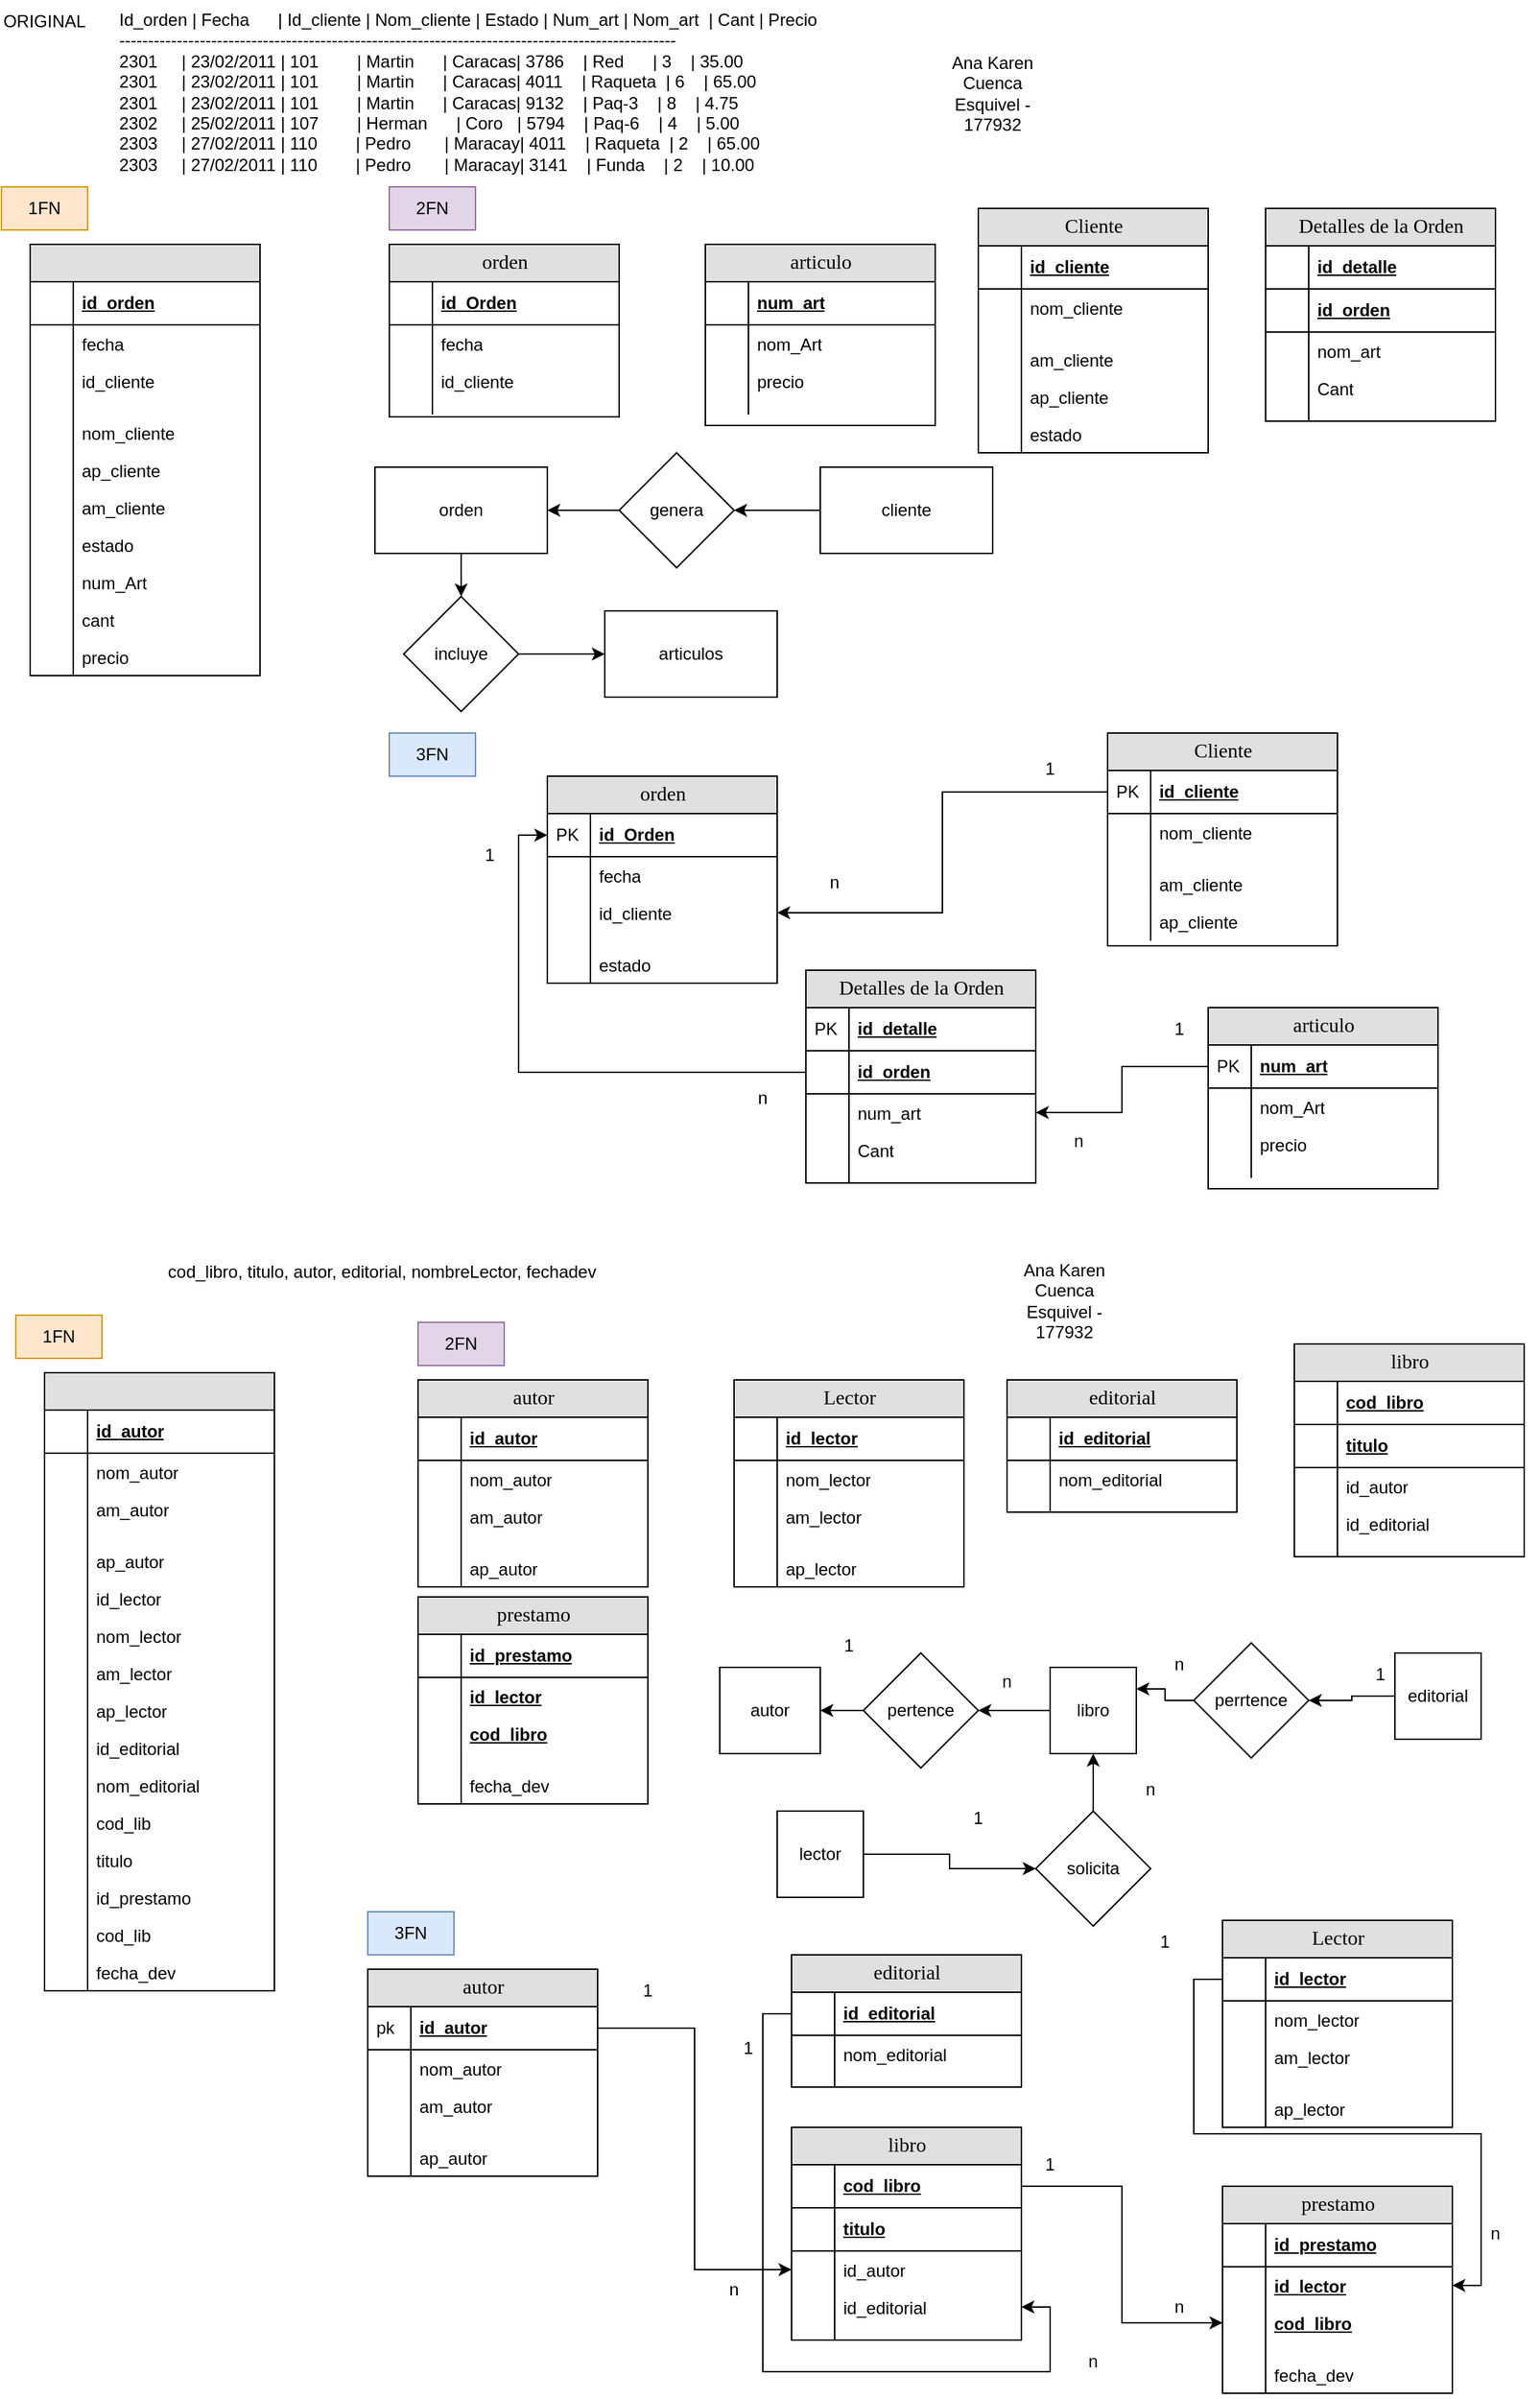 <mxfile version="24.7.14">
  <diagram name="Page-1" id="e56a1550-8fbb-45ad-956c-1786394a9013">
    <mxGraphModel dx="1293" dy="761" grid="1" gridSize="10" guides="1" tooltips="1" connect="1" arrows="1" fold="1" page="1" pageScale="1" pageWidth="1100" pageHeight="850" background="none" math="0" shadow="0">
      <root>
        <mxCell id="0" />
        <mxCell id="1" parent="0" />
        <mxCell id="2e49270ec7c68f3f-8" value="articulo" style="swimlane;html=1;fontStyle=0;childLayout=stackLayout;horizontal=1;startSize=26;fillColor=#e0e0e0;horizontalStack=0;resizeParent=1;resizeLast=0;collapsible=1;marginBottom=0;swimlaneFillColor=#ffffff;align=center;rounded=0;shadow=0;comic=0;labelBackgroundColor=none;strokeWidth=1;fontFamily=Verdana;fontSize=14;swimlaneLine=1;" parent="1" vertex="1">
          <mxGeometry x="520" y="190" width="160" height="126" as="geometry" />
        </mxCell>
        <mxCell id="2e49270ec7c68f3f-9" value="num_art" style="shape=partialRectangle;top=0;left=0;right=0;bottom=1;html=1;align=left;verticalAlign=middle;fillColor=none;spacingLeft=34;spacingRight=4;whiteSpace=wrap;overflow=hidden;rotatable=0;points=[[0,0.5],[1,0.5]];portConstraint=eastwest;dropTarget=0;fontStyle=5;" parent="2e49270ec7c68f3f-8" vertex="1">
          <mxGeometry y="26" width="160" height="30" as="geometry" />
        </mxCell>
        <mxCell id="2e49270ec7c68f3f-10" value="" style="shape=partialRectangle;top=0;left=0;bottom=0;html=1;fillColor=none;align=left;verticalAlign=middle;spacingLeft=4;spacingRight=4;whiteSpace=wrap;overflow=hidden;rotatable=0;points=[];portConstraint=eastwest;part=1;" parent="2e49270ec7c68f3f-9" vertex="1" connectable="0">
          <mxGeometry width="30" height="30" as="geometry" />
        </mxCell>
        <mxCell id="2e49270ec7c68f3f-13" value="nom_Art" style="shape=partialRectangle;top=0;left=0;right=0;bottom=0;html=1;align=left;verticalAlign=top;fillColor=none;spacingLeft=34;spacingRight=4;whiteSpace=wrap;overflow=hidden;rotatable=0;points=[[0,0.5],[1,0.5]];portConstraint=eastwest;dropTarget=0;" parent="2e49270ec7c68f3f-8" vertex="1">
          <mxGeometry y="56" width="160" height="26" as="geometry" />
        </mxCell>
        <mxCell id="2e49270ec7c68f3f-14" value="" style="shape=partialRectangle;top=0;left=0;bottom=0;html=1;fillColor=none;align=left;verticalAlign=top;spacingLeft=4;spacingRight=4;whiteSpace=wrap;overflow=hidden;rotatable=0;points=[];portConstraint=eastwest;part=1;" parent="2e49270ec7c68f3f-13" vertex="1" connectable="0">
          <mxGeometry width="30" height="26" as="geometry" />
        </mxCell>
        <mxCell id="2e49270ec7c68f3f-15" value="precio" style="shape=partialRectangle;top=0;left=0;right=0;bottom=0;html=1;align=left;verticalAlign=top;fillColor=none;spacingLeft=34;spacingRight=4;whiteSpace=wrap;overflow=hidden;rotatable=0;points=[[0,0.5],[1,0.5]];portConstraint=eastwest;dropTarget=0;" parent="2e49270ec7c68f3f-8" vertex="1">
          <mxGeometry y="82" width="160" height="26" as="geometry" />
        </mxCell>
        <mxCell id="2e49270ec7c68f3f-16" value="" style="shape=partialRectangle;top=0;left=0;bottom=0;html=1;fillColor=none;align=left;verticalAlign=top;spacingLeft=4;spacingRight=4;whiteSpace=wrap;overflow=hidden;rotatable=0;points=[];portConstraint=eastwest;part=1;" parent="2e49270ec7c68f3f-15" vertex="1" connectable="0">
          <mxGeometry width="30" height="26" as="geometry" />
        </mxCell>
        <mxCell id="2e49270ec7c68f3f-17" value="" style="shape=partialRectangle;top=0;left=0;right=0;bottom=0;html=1;align=left;verticalAlign=top;fillColor=none;spacingLeft=34;spacingRight=4;whiteSpace=wrap;overflow=hidden;rotatable=0;points=[[0,0.5],[1,0.5]];portConstraint=eastwest;dropTarget=0;" parent="2e49270ec7c68f3f-8" vertex="1">
          <mxGeometry y="108" width="160" height="10" as="geometry" />
        </mxCell>
        <mxCell id="2e49270ec7c68f3f-18" value="" style="shape=partialRectangle;top=0;left=0;bottom=0;html=1;fillColor=none;align=left;verticalAlign=top;spacingLeft=4;spacingRight=4;whiteSpace=wrap;overflow=hidden;rotatable=0;points=[];portConstraint=eastwest;part=1;" parent="2e49270ec7c68f3f-17" vertex="1" connectable="0">
          <mxGeometry width="30" height="10" as="geometry" />
        </mxCell>
        <mxCell id="2e49270ec7c68f3f-19" value="Cliente" style="swimlane;html=1;fontStyle=0;childLayout=stackLayout;horizontal=1;startSize=26;fillColor=#e0e0e0;horizontalStack=0;resizeParent=1;resizeLast=0;collapsible=1;marginBottom=0;swimlaneFillColor=#ffffff;align=center;rounded=0;shadow=0;comic=0;labelBackgroundColor=none;strokeWidth=1;fontFamily=Verdana;fontSize=14" parent="1" vertex="1">
          <mxGeometry x="710" y="165" width="160" height="170" as="geometry" />
        </mxCell>
        <mxCell id="2e49270ec7c68f3f-20" value="id_cliente" style="shape=partialRectangle;top=0;left=0;right=0;bottom=1;html=1;align=left;verticalAlign=middle;fillColor=none;spacingLeft=34;spacingRight=4;whiteSpace=wrap;overflow=hidden;rotatable=0;points=[[0,0.5],[1,0.5]];portConstraint=eastwest;dropTarget=0;fontStyle=5;" parent="2e49270ec7c68f3f-19" vertex="1">
          <mxGeometry y="26" width="160" height="30" as="geometry" />
        </mxCell>
        <mxCell id="2e49270ec7c68f3f-21" value="" style="shape=partialRectangle;top=0;left=0;bottom=0;html=1;fillColor=none;align=left;verticalAlign=middle;spacingLeft=4;spacingRight=4;whiteSpace=wrap;overflow=hidden;rotatable=0;points=[];portConstraint=eastwest;part=1;" parent="2e49270ec7c68f3f-20" vertex="1" connectable="0">
          <mxGeometry width="30" height="30" as="geometry" />
        </mxCell>
        <mxCell id="2e49270ec7c68f3f-22" value="nom_cliente" style="shape=partialRectangle;top=0;left=0;right=0;bottom=0;html=1;align=left;verticalAlign=top;fillColor=none;spacingLeft=34;spacingRight=4;whiteSpace=wrap;overflow=hidden;rotatable=0;points=[[0,0.5],[1,0.5]];portConstraint=eastwest;dropTarget=0;" parent="2e49270ec7c68f3f-19" vertex="1">
          <mxGeometry y="56" width="160" height="26" as="geometry" />
        </mxCell>
        <mxCell id="2e49270ec7c68f3f-23" value="" style="shape=partialRectangle;top=0;left=0;bottom=0;html=1;fillColor=none;align=left;verticalAlign=top;spacingLeft=4;spacingRight=4;whiteSpace=wrap;overflow=hidden;rotatable=0;points=[];portConstraint=eastwest;part=1;" parent="2e49270ec7c68f3f-22" vertex="1" connectable="0">
          <mxGeometry width="30" height="26" as="geometry" />
        </mxCell>
        <mxCell id="2e49270ec7c68f3f-28" value="" style="shape=partialRectangle;top=0;left=0;right=0;bottom=0;html=1;align=left;verticalAlign=top;fillColor=none;spacingLeft=34;spacingRight=4;whiteSpace=wrap;overflow=hidden;rotatable=0;points=[[0,0.5],[1,0.5]];portConstraint=eastwest;dropTarget=0;" parent="2e49270ec7c68f3f-19" vertex="1">
          <mxGeometry y="82" width="160" height="10" as="geometry" />
        </mxCell>
        <mxCell id="2e49270ec7c68f3f-29" value="" style="shape=partialRectangle;top=0;left=0;bottom=0;html=1;fillColor=none;align=left;verticalAlign=top;spacingLeft=4;spacingRight=4;whiteSpace=wrap;overflow=hidden;rotatable=0;points=[];portConstraint=eastwest;part=1;" parent="2e49270ec7c68f3f-28" vertex="1" connectable="0">
          <mxGeometry width="30" height="10" as="geometry" />
        </mxCell>
        <mxCell id="OzjWFqrJZ3t36mjjW03i-1" value="am_cliente" style="shape=partialRectangle;top=0;left=0;right=0;bottom=0;html=1;align=left;verticalAlign=top;fillColor=none;spacingLeft=34;spacingRight=4;whiteSpace=wrap;overflow=hidden;rotatable=0;points=[[0,0.5],[1,0.5]];portConstraint=eastwest;dropTarget=0;" parent="2e49270ec7c68f3f-19" vertex="1">
          <mxGeometry y="92" width="160" height="26" as="geometry" />
        </mxCell>
        <mxCell id="OzjWFqrJZ3t36mjjW03i-2" value="" style="shape=partialRectangle;top=0;left=0;bottom=0;html=1;fillColor=none;align=left;verticalAlign=top;spacingLeft=4;spacingRight=4;whiteSpace=wrap;overflow=hidden;rotatable=0;points=[];portConstraint=eastwest;part=1;" parent="OzjWFqrJZ3t36mjjW03i-1" vertex="1" connectable="0">
          <mxGeometry width="30" height="26" as="geometry" />
        </mxCell>
        <mxCell id="OzjWFqrJZ3t36mjjW03i-3" value="ap_cliente" style="shape=partialRectangle;top=0;left=0;right=0;bottom=0;html=1;align=left;verticalAlign=top;fillColor=none;spacingLeft=34;spacingRight=4;whiteSpace=wrap;overflow=hidden;rotatable=0;points=[[0,0.5],[1,0.5]];portConstraint=eastwest;dropTarget=0;" parent="2e49270ec7c68f3f-19" vertex="1">
          <mxGeometry y="118" width="160" height="26" as="geometry" />
        </mxCell>
        <mxCell id="OzjWFqrJZ3t36mjjW03i-4" value="" style="shape=partialRectangle;top=0;left=0;bottom=0;html=1;fillColor=none;align=left;verticalAlign=top;spacingLeft=4;spacingRight=4;whiteSpace=wrap;overflow=hidden;rotatable=0;points=[];portConstraint=eastwest;part=1;" parent="OzjWFqrJZ3t36mjjW03i-3" vertex="1" connectable="0">
          <mxGeometry width="30" height="26" as="geometry" />
        </mxCell>
        <mxCell id="OzjWFqrJZ3t36mjjW03i-91" value="estado" style="shape=partialRectangle;top=0;left=0;right=0;bottom=0;html=1;align=left;verticalAlign=top;fillColor=none;spacingLeft=34;spacingRight=4;whiteSpace=wrap;overflow=hidden;rotatable=0;points=[[0,0.5],[1,0.5]];portConstraint=eastwest;dropTarget=0;" parent="2e49270ec7c68f3f-19" vertex="1">
          <mxGeometry y="144" width="160" height="26" as="geometry" />
        </mxCell>
        <mxCell id="OzjWFqrJZ3t36mjjW03i-92" value="" style="shape=partialRectangle;top=0;left=0;bottom=0;html=1;fillColor=none;align=left;verticalAlign=top;spacingLeft=4;spacingRight=4;whiteSpace=wrap;overflow=hidden;rotatable=0;points=[];portConstraint=eastwest;part=1;" parent="OzjWFqrJZ3t36mjjW03i-91" vertex="1" connectable="0">
          <mxGeometry width="30" height="26" as="geometry" />
        </mxCell>
        <mxCell id="2e49270ec7c68f3f-30" value="Detalles de la Orden" style="swimlane;html=1;fontStyle=0;childLayout=stackLayout;horizontal=1;startSize=26;fillColor=#e0e0e0;horizontalStack=0;resizeParent=1;resizeLast=0;collapsible=1;marginBottom=0;swimlaneFillColor=#ffffff;align=center;rounded=0;shadow=0;comic=0;labelBackgroundColor=none;strokeWidth=1;fontFamily=Verdana;fontSize=14" parent="1" vertex="1">
          <mxGeometry x="910" y="165" width="160" height="148" as="geometry" />
        </mxCell>
        <mxCell id="2e49270ec7c68f3f-31" value="id_detalle" style="shape=partialRectangle;top=0;left=0;right=0;bottom=1;html=1;align=left;verticalAlign=middle;fillColor=none;spacingLeft=34;spacingRight=4;whiteSpace=wrap;overflow=hidden;rotatable=0;points=[[0,0.5],[1,0.5]];portConstraint=eastwest;dropTarget=0;fontStyle=5;" parent="2e49270ec7c68f3f-30" vertex="1">
          <mxGeometry y="26" width="160" height="30" as="geometry" />
        </mxCell>
        <mxCell id="2e49270ec7c68f3f-32" value="" style="shape=partialRectangle;top=0;left=0;bottom=0;html=1;fillColor=none;align=left;verticalAlign=middle;spacingLeft=4;spacingRight=4;whiteSpace=wrap;overflow=hidden;rotatable=0;points=[];portConstraint=eastwest;part=1;" parent="2e49270ec7c68f3f-31" vertex="1" connectable="0">
          <mxGeometry width="30" height="30" as="geometry" />
        </mxCell>
        <mxCell id="OzjWFqrJZ3t36mjjW03i-32" value="id_orden" style="shape=partialRectangle;top=0;left=0;right=0;bottom=1;html=1;align=left;verticalAlign=middle;fillColor=none;spacingLeft=34;spacingRight=4;whiteSpace=wrap;overflow=hidden;rotatable=0;points=[[0,0.5],[1,0.5]];portConstraint=eastwest;dropTarget=0;fontStyle=5;" parent="2e49270ec7c68f3f-30" vertex="1">
          <mxGeometry y="56" width="160" height="30" as="geometry" />
        </mxCell>
        <mxCell id="OzjWFqrJZ3t36mjjW03i-33" value="" style="shape=partialRectangle;top=0;left=0;bottom=0;html=1;fillColor=none;align=left;verticalAlign=middle;spacingLeft=4;spacingRight=4;whiteSpace=wrap;overflow=hidden;rotatable=0;points=[];portConstraint=eastwest;part=1;" parent="OzjWFqrJZ3t36mjjW03i-32" vertex="1" connectable="0">
          <mxGeometry width="30" height="30" as="geometry" />
        </mxCell>
        <mxCell id="2e49270ec7c68f3f-35" value="nom_art" style="shape=partialRectangle;top=0;left=0;right=0;bottom=0;html=1;align=left;verticalAlign=top;fillColor=none;spacingLeft=34;spacingRight=4;whiteSpace=wrap;overflow=hidden;rotatable=0;points=[[0,0.5],[1,0.5]];portConstraint=eastwest;dropTarget=0;" parent="2e49270ec7c68f3f-30" vertex="1">
          <mxGeometry y="86" width="160" height="26" as="geometry" />
        </mxCell>
        <mxCell id="2e49270ec7c68f3f-36" value="" style="shape=partialRectangle;top=0;left=0;bottom=0;html=1;fillColor=none;align=left;verticalAlign=top;spacingLeft=4;spacingRight=4;whiteSpace=wrap;overflow=hidden;rotatable=0;points=[];portConstraint=eastwest;part=1;" parent="2e49270ec7c68f3f-35" vertex="1" connectable="0">
          <mxGeometry width="30" height="26" as="geometry" />
        </mxCell>
        <mxCell id="2e49270ec7c68f3f-37" value="Cant" style="shape=partialRectangle;top=0;left=0;right=0;bottom=0;html=1;align=left;verticalAlign=top;fillColor=none;spacingLeft=34;spacingRight=4;whiteSpace=wrap;overflow=hidden;rotatable=0;points=[[0,0.5],[1,0.5]];portConstraint=eastwest;dropTarget=0;" parent="2e49270ec7c68f3f-30" vertex="1">
          <mxGeometry y="112" width="160" height="26" as="geometry" />
        </mxCell>
        <mxCell id="2e49270ec7c68f3f-38" value="" style="shape=partialRectangle;top=0;left=0;bottom=0;html=1;fillColor=none;align=left;verticalAlign=top;spacingLeft=4;spacingRight=4;whiteSpace=wrap;overflow=hidden;rotatable=0;points=[];portConstraint=eastwest;part=1;" parent="2e49270ec7c68f3f-37" vertex="1" connectable="0">
          <mxGeometry width="30" height="26" as="geometry" />
        </mxCell>
        <mxCell id="2e49270ec7c68f3f-39" value="" style="shape=partialRectangle;top=0;left=0;right=0;bottom=0;html=1;align=left;verticalAlign=top;fillColor=none;spacingLeft=34;spacingRight=4;whiteSpace=wrap;overflow=hidden;rotatable=0;points=[[0,0.5],[1,0.5]];portConstraint=eastwest;dropTarget=0;" parent="2e49270ec7c68f3f-30" vertex="1">
          <mxGeometry y="138" width="160" height="10" as="geometry" />
        </mxCell>
        <mxCell id="2e49270ec7c68f3f-40" value="" style="shape=partialRectangle;top=0;left=0;bottom=0;html=1;fillColor=none;align=left;verticalAlign=top;spacingLeft=4;spacingRight=4;whiteSpace=wrap;overflow=hidden;rotatable=0;points=[];portConstraint=eastwest;part=1;" parent="2e49270ec7c68f3f-39" vertex="1" connectable="0">
          <mxGeometry width="30" height="10" as="geometry" />
        </mxCell>
        <mxCell id="2e49270ec7c68f3f-80" value="orden" style="swimlane;html=1;fontStyle=0;childLayout=stackLayout;horizontal=1;startSize=26;fillColor=#e0e0e0;horizontalStack=0;resizeParent=1;resizeLast=0;collapsible=1;marginBottom=0;swimlaneFillColor=#ffffff;align=center;rounded=0;shadow=0;comic=0;labelBackgroundColor=none;strokeWidth=1;fontFamily=Verdana;fontSize=14" parent="1" vertex="1">
          <mxGeometry x="300" y="190" width="160" height="120" as="geometry" />
        </mxCell>
        <mxCell id="2e49270ec7c68f3f-81" value="id_Orden" style="shape=partialRectangle;top=0;left=0;right=0;bottom=1;html=1;align=left;verticalAlign=middle;fillColor=none;spacingLeft=34;spacingRight=4;whiteSpace=wrap;overflow=hidden;rotatable=0;points=[[0,0.5],[1,0.5]];portConstraint=eastwest;dropTarget=0;fontStyle=5;" parent="2e49270ec7c68f3f-80" vertex="1">
          <mxGeometry y="26" width="160" height="30" as="geometry" />
        </mxCell>
        <mxCell id="2e49270ec7c68f3f-82" value="" style="shape=partialRectangle;top=0;left=0;bottom=0;html=1;fillColor=none;align=left;verticalAlign=middle;spacingLeft=4;spacingRight=4;whiteSpace=wrap;overflow=hidden;rotatable=0;points=[];portConstraint=eastwest;part=1;" parent="2e49270ec7c68f3f-81" vertex="1" connectable="0">
          <mxGeometry width="30" height="30" as="geometry" />
        </mxCell>
        <mxCell id="2e49270ec7c68f3f-83" value="fecha" style="shape=partialRectangle;top=0;left=0;right=0;bottom=0;html=1;align=left;verticalAlign=top;fillColor=none;spacingLeft=34;spacingRight=4;whiteSpace=wrap;overflow=hidden;rotatable=0;points=[[0,0.5],[1,0.5]];portConstraint=eastwest;dropTarget=0;" parent="2e49270ec7c68f3f-80" vertex="1">
          <mxGeometry y="56" width="160" height="26" as="geometry" />
        </mxCell>
        <mxCell id="2e49270ec7c68f3f-84" value="" style="shape=partialRectangle;top=0;left=0;bottom=0;html=1;fillColor=none;align=left;verticalAlign=top;spacingLeft=4;spacingRight=4;whiteSpace=wrap;overflow=hidden;rotatable=0;points=[];portConstraint=eastwest;part=1;" parent="2e49270ec7c68f3f-83" vertex="1" connectable="0">
          <mxGeometry width="30" height="26" as="geometry" />
        </mxCell>
        <mxCell id="2e49270ec7c68f3f-85" value="id_cliente" style="shape=partialRectangle;top=0;left=0;right=0;bottom=0;html=1;align=left;verticalAlign=top;fillColor=none;spacingLeft=34;spacingRight=4;whiteSpace=wrap;overflow=hidden;rotatable=0;points=[[0,0.5],[1,0.5]];portConstraint=eastwest;dropTarget=0;" parent="2e49270ec7c68f3f-80" vertex="1">
          <mxGeometry y="82" width="160" height="26" as="geometry" />
        </mxCell>
        <mxCell id="2e49270ec7c68f3f-86" value="" style="shape=partialRectangle;top=0;left=0;bottom=0;html=1;fillColor=none;align=left;verticalAlign=top;spacingLeft=4;spacingRight=4;whiteSpace=wrap;overflow=hidden;rotatable=0;points=[];portConstraint=eastwest;part=1;" parent="2e49270ec7c68f3f-85" vertex="1" connectable="0">
          <mxGeometry width="30" height="26" as="geometry" />
        </mxCell>
        <mxCell id="2e49270ec7c68f3f-89" value="" style="shape=partialRectangle;top=0;left=0;right=0;bottom=0;html=1;align=left;verticalAlign=top;fillColor=none;spacingLeft=34;spacingRight=4;whiteSpace=wrap;overflow=hidden;rotatable=0;points=[[0,0.5],[1,0.5]];portConstraint=eastwest;dropTarget=0;" parent="2e49270ec7c68f3f-80" vertex="1">
          <mxGeometry y="108" width="160" height="10" as="geometry" />
        </mxCell>
        <mxCell id="2e49270ec7c68f3f-90" value="" style="shape=partialRectangle;top=0;left=0;bottom=0;html=1;fillColor=none;align=left;verticalAlign=top;spacingLeft=4;spacingRight=4;whiteSpace=wrap;overflow=hidden;rotatable=0;points=[];portConstraint=eastwest;part=1;" parent="2e49270ec7c68f3f-89" vertex="1" connectable="0">
          <mxGeometry width="30" height="10" as="geometry" />
        </mxCell>
        <mxCell id="y9A3WRsfdsaMeldGVqsL-1" value="Id_orden | Fecha      | Id_cliente | Nom_cliente | Estado | Num_art | Nom_art  | Cant | Precio&#xa;-------------------------------------------------------------------------------------------------&#xa;2301     | 23/02/2011 | 101        | Martin      | Caracas| 3786    | Red      | 3    | 35.00&#xa;2301     | 23/02/2011 | 101        | Martin      | Caracas| 4011    | Raqueta  | 6    | 65.00&#xa;2301     | 23/02/2011 | 101        | Martin      | Caracas| 9132    | Paq-3    | 8    | 4.75&#xa;2302     | 25/02/2011 | 107        | Herman      | Coro   | 5794    | Paq-6    | 4    | 5.00&#xa;2303     | 27/02/2011 | 110        | Pedro       | Maracay| 4011    | Raqueta  | 2    | 65.00&#xa;2303     | 27/02/2011 | 110        | Pedro       | Maracay| 3141    | Funda    | 2    | 10.00" style="text;whiteSpace=wrap;" parent="1" vertex="1">
          <mxGeometry x="110" y="20" width="590" height="100" as="geometry" />
        </mxCell>
        <mxCell id="OzjWFqrJZ3t36mjjW03i-5" value="" style="swimlane;html=1;fontStyle=0;childLayout=stackLayout;horizontal=1;startSize=26;fillColor=#e0e0e0;horizontalStack=0;resizeParent=1;resizeLast=0;collapsible=1;marginBottom=0;swimlaneFillColor=#ffffff;align=center;rounded=0;shadow=0;comic=0;labelBackgroundColor=none;strokeWidth=1;fontFamily=Verdana;fontSize=14;swimlaneLine=1;" parent="1" vertex="1">
          <mxGeometry x="50" y="190" width="160" height="300" as="geometry" />
        </mxCell>
        <mxCell id="OzjWFqrJZ3t36mjjW03i-6" value="id_orden" style="shape=partialRectangle;top=0;left=0;right=0;bottom=1;html=1;align=left;verticalAlign=middle;fillColor=none;spacingLeft=34;spacingRight=4;whiteSpace=wrap;overflow=hidden;rotatable=0;points=[[0,0.5],[1,0.5]];portConstraint=eastwest;dropTarget=0;fontStyle=5;" parent="OzjWFqrJZ3t36mjjW03i-5" vertex="1">
          <mxGeometry y="26" width="160" height="30" as="geometry" />
        </mxCell>
        <mxCell id="OzjWFqrJZ3t36mjjW03i-7" value="" style="shape=partialRectangle;top=0;left=0;bottom=0;html=1;fillColor=none;align=left;verticalAlign=middle;spacingLeft=4;spacingRight=4;whiteSpace=wrap;overflow=hidden;rotatable=0;points=[];portConstraint=eastwest;part=1;" parent="OzjWFqrJZ3t36mjjW03i-6" vertex="1" connectable="0">
          <mxGeometry width="30" height="30" as="geometry" />
        </mxCell>
        <mxCell id="OzjWFqrJZ3t36mjjW03i-8" value="fecha&lt;span style=&quot;white-space: pre;&quot;&gt;&#x9;&lt;/span&gt;&lt;span style=&quot;white-space: pre;&quot;&gt;&#x9;&lt;/span&gt;" style="shape=partialRectangle;top=0;left=0;right=0;bottom=0;html=1;align=left;verticalAlign=top;fillColor=none;spacingLeft=34;spacingRight=4;whiteSpace=wrap;overflow=hidden;rotatable=0;points=[[0,0.5],[1,0.5]];portConstraint=eastwest;dropTarget=0;" parent="OzjWFqrJZ3t36mjjW03i-5" vertex="1">
          <mxGeometry y="56" width="160" height="26" as="geometry" />
        </mxCell>
        <mxCell id="OzjWFqrJZ3t36mjjW03i-9" value="" style="shape=partialRectangle;top=0;left=0;bottom=0;html=1;fillColor=none;align=left;verticalAlign=top;spacingLeft=4;spacingRight=4;whiteSpace=wrap;overflow=hidden;rotatable=0;points=[];portConstraint=eastwest;part=1;" parent="OzjWFqrJZ3t36mjjW03i-8" vertex="1" connectable="0">
          <mxGeometry width="30" height="26" as="geometry" />
        </mxCell>
        <mxCell id="OzjWFqrJZ3t36mjjW03i-10" value="id_cliente" style="shape=partialRectangle;top=0;left=0;right=0;bottom=0;html=1;align=left;verticalAlign=top;fillColor=none;spacingLeft=34;spacingRight=4;whiteSpace=wrap;overflow=hidden;rotatable=0;points=[[0,0.5],[1,0.5]];portConstraint=eastwest;dropTarget=0;" parent="OzjWFqrJZ3t36mjjW03i-5" vertex="1">
          <mxGeometry y="82" width="160" height="26" as="geometry" />
        </mxCell>
        <mxCell id="OzjWFqrJZ3t36mjjW03i-11" value="" style="shape=partialRectangle;top=0;left=0;bottom=0;html=1;fillColor=none;align=left;verticalAlign=top;spacingLeft=4;spacingRight=4;whiteSpace=wrap;overflow=hidden;rotatable=0;points=[];portConstraint=eastwest;part=1;" parent="OzjWFqrJZ3t36mjjW03i-10" vertex="1" connectable="0">
          <mxGeometry width="30" height="26" as="geometry" />
        </mxCell>
        <mxCell id="OzjWFqrJZ3t36mjjW03i-12" value="" style="shape=partialRectangle;top=0;left=0;right=0;bottom=0;html=1;align=left;verticalAlign=top;fillColor=none;spacingLeft=34;spacingRight=4;whiteSpace=wrap;overflow=hidden;rotatable=0;points=[[0,0.5],[1,0.5]];portConstraint=eastwest;dropTarget=0;" parent="OzjWFqrJZ3t36mjjW03i-5" vertex="1">
          <mxGeometry y="108" width="160" height="10" as="geometry" />
        </mxCell>
        <mxCell id="OzjWFqrJZ3t36mjjW03i-13" value="" style="shape=partialRectangle;top=0;left=0;bottom=0;html=1;fillColor=none;align=left;verticalAlign=top;spacingLeft=4;spacingRight=4;whiteSpace=wrap;overflow=hidden;rotatable=0;points=[];portConstraint=eastwest;part=1;" parent="OzjWFqrJZ3t36mjjW03i-12" vertex="1" connectable="0">
          <mxGeometry width="30" height="10" as="geometry" />
        </mxCell>
        <mxCell id="OzjWFqrJZ3t36mjjW03i-14" value="nom_cliente" style="shape=partialRectangle;top=0;left=0;right=0;bottom=0;html=1;align=left;verticalAlign=top;fillColor=none;spacingLeft=34;spacingRight=4;whiteSpace=wrap;overflow=hidden;rotatable=0;points=[[0,0.5],[1,0.5]];portConstraint=eastwest;dropTarget=0;" parent="OzjWFqrJZ3t36mjjW03i-5" vertex="1">
          <mxGeometry y="118" width="160" height="26" as="geometry" />
        </mxCell>
        <mxCell id="OzjWFqrJZ3t36mjjW03i-15" value="" style="shape=partialRectangle;top=0;left=0;bottom=0;html=1;fillColor=none;align=left;verticalAlign=top;spacingLeft=4;spacingRight=4;whiteSpace=wrap;overflow=hidden;rotatable=0;points=[];portConstraint=eastwest;part=1;" parent="OzjWFqrJZ3t36mjjW03i-14" vertex="1" connectable="0">
          <mxGeometry width="30" height="26" as="geometry" />
        </mxCell>
        <mxCell id="OzjWFqrJZ3t36mjjW03i-16" value="ap_cliente" style="shape=partialRectangle;top=0;left=0;right=0;bottom=0;html=1;align=left;verticalAlign=top;fillColor=none;spacingLeft=34;spacingRight=4;whiteSpace=wrap;overflow=hidden;rotatable=0;points=[[0,0.5],[1,0.5]];portConstraint=eastwest;dropTarget=0;" parent="OzjWFqrJZ3t36mjjW03i-5" vertex="1">
          <mxGeometry y="144" width="160" height="26" as="geometry" />
        </mxCell>
        <mxCell id="OzjWFqrJZ3t36mjjW03i-17" value="" style="shape=partialRectangle;top=0;left=0;bottom=0;html=1;fillColor=none;align=left;verticalAlign=top;spacingLeft=4;spacingRight=4;whiteSpace=wrap;overflow=hidden;rotatable=0;points=[];portConstraint=eastwest;part=1;" parent="OzjWFqrJZ3t36mjjW03i-16" vertex="1" connectable="0">
          <mxGeometry width="30" height="26" as="geometry" />
        </mxCell>
        <mxCell id="OzjWFqrJZ3t36mjjW03i-18" value="am_cliente" style="shape=partialRectangle;top=0;left=0;right=0;bottom=0;html=1;align=left;verticalAlign=top;fillColor=none;spacingLeft=34;spacingRight=4;whiteSpace=wrap;overflow=hidden;rotatable=0;points=[[0,0.5],[1,0.5]];portConstraint=eastwest;dropTarget=0;" parent="OzjWFqrJZ3t36mjjW03i-5" vertex="1">
          <mxGeometry y="170" width="160" height="26" as="geometry" />
        </mxCell>
        <mxCell id="OzjWFqrJZ3t36mjjW03i-19" value="" style="shape=partialRectangle;top=0;left=0;bottom=0;html=1;fillColor=none;align=left;verticalAlign=top;spacingLeft=4;spacingRight=4;whiteSpace=wrap;overflow=hidden;rotatable=0;points=[];portConstraint=eastwest;part=1;" parent="OzjWFqrJZ3t36mjjW03i-18" vertex="1" connectable="0">
          <mxGeometry width="30" height="26" as="geometry" />
        </mxCell>
        <mxCell id="OzjWFqrJZ3t36mjjW03i-20" value="estado" style="shape=partialRectangle;top=0;left=0;right=0;bottom=0;html=1;align=left;verticalAlign=top;fillColor=none;spacingLeft=34;spacingRight=4;whiteSpace=wrap;overflow=hidden;rotatable=0;points=[[0,0.5],[1,0.5]];portConstraint=eastwest;dropTarget=0;" parent="OzjWFqrJZ3t36mjjW03i-5" vertex="1">
          <mxGeometry y="196" width="160" height="26" as="geometry" />
        </mxCell>
        <mxCell id="OzjWFqrJZ3t36mjjW03i-21" value="" style="shape=partialRectangle;top=0;left=0;bottom=0;html=1;fillColor=none;align=left;verticalAlign=top;spacingLeft=4;spacingRight=4;whiteSpace=wrap;overflow=hidden;rotatable=0;points=[];portConstraint=eastwest;part=1;" parent="OzjWFqrJZ3t36mjjW03i-20" vertex="1" connectable="0">
          <mxGeometry width="30" height="26" as="geometry" />
        </mxCell>
        <mxCell id="OzjWFqrJZ3t36mjjW03i-22" value="num_Art" style="shape=partialRectangle;top=0;left=0;right=0;bottom=0;html=1;align=left;verticalAlign=top;fillColor=none;spacingLeft=34;spacingRight=4;whiteSpace=wrap;overflow=hidden;rotatable=0;points=[[0,0.5],[1,0.5]];portConstraint=eastwest;dropTarget=0;" parent="OzjWFqrJZ3t36mjjW03i-5" vertex="1">
          <mxGeometry y="222" width="160" height="26" as="geometry" />
        </mxCell>
        <mxCell id="OzjWFqrJZ3t36mjjW03i-23" value="" style="shape=partialRectangle;top=0;left=0;bottom=0;html=1;fillColor=none;align=left;verticalAlign=top;spacingLeft=4;spacingRight=4;whiteSpace=wrap;overflow=hidden;rotatable=0;points=[];portConstraint=eastwest;part=1;" parent="OzjWFqrJZ3t36mjjW03i-22" vertex="1" connectable="0">
          <mxGeometry width="30" height="26" as="geometry" />
        </mxCell>
        <mxCell id="OzjWFqrJZ3t36mjjW03i-24" value="cant" style="shape=partialRectangle;top=0;left=0;right=0;bottom=0;html=1;align=left;verticalAlign=top;fillColor=none;spacingLeft=34;spacingRight=4;whiteSpace=wrap;overflow=hidden;rotatable=0;points=[[0,0.5],[1,0.5]];portConstraint=eastwest;dropTarget=0;" parent="OzjWFqrJZ3t36mjjW03i-5" vertex="1">
          <mxGeometry y="248" width="160" height="26" as="geometry" />
        </mxCell>
        <mxCell id="OzjWFqrJZ3t36mjjW03i-25" value="" style="shape=partialRectangle;top=0;left=0;bottom=0;html=1;fillColor=none;align=left;verticalAlign=top;spacingLeft=4;spacingRight=4;whiteSpace=wrap;overflow=hidden;rotatable=0;points=[];portConstraint=eastwest;part=1;" parent="OzjWFqrJZ3t36mjjW03i-24" vertex="1" connectable="0">
          <mxGeometry width="30" height="26" as="geometry" />
        </mxCell>
        <mxCell id="OzjWFqrJZ3t36mjjW03i-26" value="precio" style="shape=partialRectangle;top=0;left=0;right=0;bottom=0;html=1;align=left;verticalAlign=top;fillColor=none;spacingLeft=34;spacingRight=4;whiteSpace=wrap;overflow=hidden;rotatable=0;points=[[0,0.5],[1,0.5]];portConstraint=eastwest;dropTarget=0;" parent="OzjWFqrJZ3t36mjjW03i-5" vertex="1">
          <mxGeometry y="274" width="160" height="26" as="geometry" />
        </mxCell>
        <mxCell id="OzjWFqrJZ3t36mjjW03i-27" value="" style="shape=partialRectangle;top=0;left=0;bottom=0;html=1;fillColor=none;align=left;verticalAlign=top;spacingLeft=4;spacingRight=4;whiteSpace=wrap;overflow=hidden;rotatable=0;points=[];portConstraint=eastwest;part=1;" parent="OzjWFqrJZ3t36mjjW03i-26" vertex="1" connectable="0">
          <mxGeometry width="30" height="26" as="geometry" />
        </mxCell>
        <mxCell id="OzjWFqrJZ3t36mjjW03i-28" value="ORIGINAL" style="text;html=1;align=center;verticalAlign=middle;whiteSpace=wrap;rounded=0;" parent="1" vertex="1">
          <mxGeometry x="30" y="20" width="60" height="30" as="geometry" />
        </mxCell>
        <mxCell id="OzjWFqrJZ3t36mjjW03i-29" value="1FN" style="text;html=1;align=center;verticalAlign=middle;whiteSpace=wrap;rounded=0;fillColor=#ffe6cc;strokeColor=#d79b00;" parent="1" vertex="1">
          <mxGeometry x="30" y="150" width="60" height="30" as="geometry" />
        </mxCell>
        <mxCell id="OzjWFqrJZ3t36mjjW03i-34" value="2FN" style="text;html=1;align=center;verticalAlign=middle;whiteSpace=wrap;rounded=0;fillColor=#e1d5e7;strokeColor=#9673a6;" parent="1" vertex="1">
          <mxGeometry x="300" y="150" width="60" height="30" as="geometry" />
        </mxCell>
        <mxCell id="OzjWFqrJZ3t36mjjW03i-46" value="" style="edgeStyle=orthogonalEdgeStyle;rounded=0;orthogonalLoop=1;jettySize=auto;html=1;" parent="1" source="OzjWFqrJZ3t36mjjW03i-36" target="OzjWFqrJZ3t36mjjW03i-41" edge="1">
          <mxGeometry relative="1" as="geometry" />
        </mxCell>
        <mxCell id="OzjWFqrJZ3t36mjjW03i-36" value="orden" style="rounded=0;whiteSpace=wrap;html=1;" parent="1" vertex="1">
          <mxGeometry x="290" y="345" width="120" height="60" as="geometry" />
        </mxCell>
        <mxCell id="OzjWFqrJZ3t36mjjW03i-38" value="articulos" style="rounded=0;whiteSpace=wrap;html=1;" parent="1" vertex="1">
          <mxGeometry x="450" y="445" width="120" height="60" as="geometry" />
        </mxCell>
        <mxCell id="OzjWFqrJZ3t36mjjW03i-43" value="" style="edgeStyle=orthogonalEdgeStyle;rounded=0;orthogonalLoop=1;jettySize=auto;html=1;" parent="1" source="OzjWFqrJZ3t36mjjW03i-39" target="OzjWFqrJZ3t36mjjW03i-42" edge="1">
          <mxGeometry relative="1" as="geometry" />
        </mxCell>
        <mxCell id="OzjWFqrJZ3t36mjjW03i-39" value="cliente" style="rounded=0;whiteSpace=wrap;html=1;" parent="1" vertex="1">
          <mxGeometry x="600" y="345" width="120" height="60" as="geometry" />
        </mxCell>
        <mxCell id="OzjWFqrJZ3t36mjjW03i-47" value="" style="edgeStyle=orthogonalEdgeStyle;rounded=0;orthogonalLoop=1;jettySize=auto;html=1;" parent="1" source="OzjWFqrJZ3t36mjjW03i-41" target="OzjWFqrJZ3t36mjjW03i-38" edge="1">
          <mxGeometry relative="1" as="geometry" />
        </mxCell>
        <mxCell id="OzjWFqrJZ3t36mjjW03i-41" value="incluye" style="rhombus;whiteSpace=wrap;html=1;" parent="1" vertex="1">
          <mxGeometry x="310" y="435" width="80" height="80" as="geometry" />
        </mxCell>
        <mxCell id="OzjWFqrJZ3t36mjjW03i-44" value="" style="edgeStyle=orthogonalEdgeStyle;rounded=0;orthogonalLoop=1;jettySize=auto;html=1;" parent="1" source="OzjWFqrJZ3t36mjjW03i-42" target="OzjWFqrJZ3t36mjjW03i-36" edge="1">
          <mxGeometry relative="1" as="geometry" />
        </mxCell>
        <mxCell id="OzjWFqrJZ3t36mjjW03i-42" value="genera" style="rhombus;whiteSpace=wrap;html=1;" parent="1" vertex="1">
          <mxGeometry x="460" y="335" width="80" height="80" as="geometry" />
        </mxCell>
        <mxCell id="OzjWFqrJZ3t36mjjW03i-48" value="articulo" style="swimlane;html=1;fontStyle=0;childLayout=stackLayout;horizontal=1;startSize=26;fillColor=#e0e0e0;horizontalStack=0;resizeParent=1;resizeLast=0;collapsible=1;marginBottom=0;swimlaneFillColor=#ffffff;align=center;rounded=0;shadow=0;comic=0;labelBackgroundColor=none;strokeWidth=1;fontFamily=Verdana;fontSize=14;swimlaneLine=1;" parent="1" vertex="1">
          <mxGeometry x="870" y="721" width="160" height="126" as="geometry" />
        </mxCell>
        <mxCell id="OzjWFqrJZ3t36mjjW03i-49" value="num_art" style="shape=partialRectangle;top=0;left=0;right=0;bottom=1;html=1;align=left;verticalAlign=middle;fillColor=none;spacingLeft=34;spacingRight=4;whiteSpace=wrap;overflow=hidden;rotatable=0;points=[[0,0.5],[1,0.5]];portConstraint=eastwest;dropTarget=0;fontStyle=5;" parent="OzjWFqrJZ3t36mjjW03i-48" vertex="1">
          <mxGeometry y="26" width="160" height="30" as="geometry" />
        </mxCell>
        <mxCell id="OzjWFqrJZ3t36mjjW03i-50" value="PK" style="shape=partialRectangle;top=0;left=0;bottom=0;html=1;fillColor=none;align=left;verticalAlign=middle;spacingLeft=4;spacingRight=4;whiteSpace=wrap;overflow=hidden;rotatable=0;points=[];portConstraint=eastwest;part=1;" parent="OzjWFqrJZ3t36mjjW03i-49" vertex="1" connectable="0">
          <mxGeometry width="30" height="30" as="geometry" />
        </mxCell>
        <mxCell id="OzjWFqrJZ3t36mjjW03i-51" value="nom_Art" style="shape=partialRectangle;top=0;left=0;right=0;bottom=0;html=1;align=left;verticalAlign=top;fillColor=none;spacingLeft=34;spacingRight=4;whiteSpace=wrap;overflow=hidden;rotatable=0;points=[[0,0.5],[1,0.5]];portConstraint=eastwest;dropTarget=0;" parent="OzjWFqrJZ3t36mjjW03i-48" vertex="1">
          <mxGeometry y="56" width="160" height="26" as="geometry" />
        </mxCell>
        <mxCell id="OzjWFqrJZ3t36mjjW03i-52" value="" style="shape=partialRectangle;top=0;left=0;bottom=0;html=1;fillColor=none;align=left;verticalAlign=top;spacingLeft=4;spacingRight=4;whiteSpace=wrap;overflow=hidden;rotatable=0;points=[];portConstraint=eastwest;part=1;" parent="OzjWFqrJZ3t36mjjW03i-51" vertex="1" connectable="0">
          <mxGeometry width="30" height="26" as="geometry" />
        </mxCell>
        <mxCell id="OzjWFqrJZ3t36mjjW03i-53" value="precio" style="shape=partialRectangle;top=0;left=0;right=0;bottom=0;html=1;align=left;verticalAlign=top;fillColor=none;spacingLeft=34;spacingRight=4;whiteSpace=wrap;overflow=hidden;rotatable=0;points=[[0,0.5],[1,0.5]];portConstraint=eastwest;dropTarget=0;" parent="OzjWFqrJZ3t36mjjW03i-48" vertex="1">
          <mxGeometry y="82" width="160" height="26" as="geometry" />
        </mxCell>
        <mxCell id="OzjWFqrJZ3t36mjjW03i-54" value="" style="shape=partialRectangle;top=0;left=0;bottom=0;html=1;fillColor=none;align=left;verticalAlign=top;spacingLeft=4;spacingRight=4;whiteSpace=wrap;overflow=hidden;rotatable=0;points=[];portConstraint=eastwest;part=1;" parent="OzjWFqrJZ3t36mjjW03i-53" vertex="1" connectable="0">
          <mxGeometry width="30" height="26" as="geometry" />
        </mxCell>
        <mxCell id="OzjWFqrJZ3t36mjjW03i-55" value="" style="shape=partialRectangle;top=0;left=0;right=0;bottom=0;html=1;align=left;verticalAlign=top;fillColor=none;spacingLeft=34;spacingRight=4;whiteSpace=wrap;overflow=hidden;rotatable=0;points=[[0,0.5],[1,0.5]];portConstraint=eastwest;dropTarget=0;" parent="OzjWFqrJZ3t36mjjW03i-48" vertex="1">
          <mxGeometry y="108" width="160" height="10" as="geometry" />
        </mxCell>
        <mxCell id="OzjWFqrJZ3t36mjjW03i-56" value="" style="shape=partialRectangle;top=0;left=0;bottom=0;html=1;fillColor=none;align=left;verticalAlign=top;spacingLeft=4;spacingRight=4;whiteSpace=wrap;overflow=hidden;rotatable=0;points=[];portConstraint=eastwest;part=1;" parent="OzjWFqrJZ3t36mjjW03i-55" vertex="1" connectable="0">
          <mxGeometry width="30" height="10" as="geometry" />
        </mxCell>
        <mxCell id="OzjWFqrJZ3t36mjjW03i-57" value="Cliente" style="swimlane;html=1;fontStyle=0;childLayout=stackLayout;horizontal=1;startSize=26;fillColor=#e0e0e0;horizontalStack=0;resizeParent=1;resizeLast=0;collapsible=1;marginBottom=0;swimlaneFillColor=#ffffff;align=center;rounded=0;shadow=0;comic=0;labelBackgroundColor=none;strokeWidth=1;fontFamily=Verdana;fontSize=14" parent="1" vertex="1">
          <mxGeometry x="800" y="530" width="160" height="148" as="geometry" />
        </mxCell>
        <mxCell id="OzjWFqrJZ3t36mjjW03i-58" value="id_cliente" style="shape=partialRectangle;top=0;left=0;right=0;bottom=1;html=1;align=left;verticalAlign=middle;fillColor=none;spacingLeft=34;spacingRight=4;whiteSpace=wrap;overflow=hidden;rotatable=0;points=[[0,0.5],[1,0.5]];portConstraint=eastwest;dropTarget=0;fontStyle=5;" parent="OzjWFqrJZ3t36mjjW03i-57" vertex="1">
          <mxGeometry y="26" width="160" height="30" as="geometry" />
        </mxCell>
        <mxCell id="OzjWFqrJZ3t36mjjW03i-59" value="PK" style="shape=partialRectangle;top=0;left=0;bottom=0;html=1;fillColor=none;align=left;verticalAlign=middle;spacingLeft=4;spacingRight=4;whiteSpace=wrap;overflow=hidden;rotatable=0;points=[];portConstraint=eastwest;part=1;" parent="OzjWFqrJZ3t36mjjW03i-58" vertex="1" connectable="0">
          <mxGeometry width="30" height="30" as="geometry" />
        </mxCell>
        <mxCell id="OzjWFqrJZ3t36mjjW03i-60" value="nom_cliente" style="shape=partialRectangle;top=0;left=0;right=0;bottom=0;html=1;align=left;verticalAlign=top;fillColor=none;spacingLeft=34;spacingRight=4;whiteSpace=wrap;overflow=hidden;rotatable=0;points=[[0,0.5],[1,0.5]];portConstraint=eastwest;dropTarget=0;" parent="OzjWFqrJZ3t36mjjW03i-57" vertex="1">
          <mxGeometry y="56" width="160" height="26" as="geometry" />
        </mxCell>
        <mxCell id="OzjWFqrJZ3t36mjjW03i-61" value="" style="shape=partialRectangle;top=0;left=0;bottom=0;html=1;fillColor=none;align=left;verticalAlign=top;spacingLeft=4;spacingRight=4;whiteSpace=wrap;overflow=hidden;rotatable=0;points=[];portConstraint=eastwest;part=1;" parent="OzjWFqrJZ3t36mjjW03i-60" vertex="1" connectable="0">
          <mxGeometry width="30" height="26" as="geometry" />
        </mxCell>
        <mxCell id="OzjWFqrJZ3t36mjjW03i-62" value="" style="shape=partialRectangle;top=0;left=0;right=0;bottom=0;html=1;align=left;verticalAlign=top;fillColor=none;spacingLeft=34;spacingRight=4;whiteSpace=wrap;overflow=hidden;rotatable=0;points=[[0,0.5],[1,0.5]];portConstraint=eastwest;dropTarget=0;" parent="OzjWFqrJZ3t36mjjW03i-57" vertex="1">
          <mxGeometry y="82" width="160" height="10" as="geometry" />
        </mxCell>
        <mxCell id="OzjWFqrJZ3t36mjjW03i-63" value="" style="shape=partialRectangle;top=0;left=0;bottom=0;html=1;fillColor=none;align=left;verticalAlign=top;spacingLeft=4;spacingRight=4;whiteSpace=wrap;overflow=hidden;rotatable=0;points=[];portConstraint=eastwest;part=1;" parent="OzjWFqrJZ3t36mjjW03i-62" vertex="1" connectable="0">
          <mxGeometry width="30" height="10" as="geometry" />
        </mxCell>
        <mxCell id="OzjWFqrJZ3t36mjjW03i-64" value="am_cliente" style="shape=partialRectangle;top=0;left=0;right=0;bottom=0;html=1;align=left;verticalAlign=top;fillColor=none;spacingLeft=34;spacingRight=4;whiteSpace=wrap;overflow=hidden;rotatable=0;points=[[0,0.5],[1,0.5]];portConstraint=eastwest;dropTarget=0;" parent="OzjWFqrJZ3t36mjjW03i-57" vertex="1">
          <mxGeometry y="92" width="160" height="26" as="geometry" />
        </mxCell>
        <mxCell id="OzjWFqrJZ3t36mjjW03i-65" value="" style="shape=partialRectangle;top=0;left=0;bottom=0;html=1;fillColor=none;align=left;verticalAlign=top;spacingLeft=4;spacingRight=4;whiteSpace=wrap;overflow=hidden;rotatable=0;points=[];portConstraint=eastwest;part=1;" parent="OzjWFqrJZ3t36mjjW03i-64" vertex="1" connectable="0">
          <mxGeometry width="30" height="26" as="geometry" />
        </mxCell>
        <mxCell id="OzjWFqrJZ3t36mjjW03i-66" value="ap_cliente" style="shape=partialRectangle;top=0;left=0;right=0;bottom=0;html=1;align=left;verticalAlign=top;fillColor=none;spacingLeft=34;spacingRight=4;whiteSpace=wrap;overflow=hidden;rotatable=0;points=[[0,0.5],[1,0.5]];portConstraint=eastwest;dropTarget=0;" parent="OzjWFqrJZ3t36mjjW03i-57" vertex="1">
          <mxGeometry y="118" width="160" height="26" as="geometry" />
        </mxCell>
        <mxCell id="OzjWFqrJZ3t36mjjW03i-67" value="" style="shape=partialRectangle;top=0;left=0;bottom=0;html=1;fillColor=none;align=left;verticalAlign=top;spacingLeft=4;spacingRight=4;whiteSpace=wrap;overflow=hidden;rotatable=0;points=[];portConstraint=eastwest;part=1;" parent="OzjWFqrJZ3t36mjjW03i-66" vertex="1" connectable="0">
          <mxGeometry width="30" height="26" as="geometry" />
        </mxCell>
        <mxCell id="OzjWFqrJZ3t36mjjW03i-68" value="Detalles de la Orden" style="swimlane;html=1;fontStyle=0;childLayout=stackLayout;horizontal=1;startSize=26;fillColor=#e0e0e0;horizontalStack=0;resizeParent=1;resizeLast=0;collapsible=1;marginBottom=0;swimlaneFillColor=#ffffff;align=center;rounded=0;shadow=0;comic=0;labelBackgroundColor=none;strokeWidth=1;fontFamily=Verdana;fontSize=14" parent="1" vertex="1">
          <mxGeometry x="590" y="695" width="160" height="148" as="geometry" />
        </mxCell>
        <mxCell id="OzjWFqrJZ3t36mjjW03i-69" value="id_detalle" style="shape=partialRectangle;top=0;left=0;right=0;bottom=1;html=1;align=left;verticalAlign=middle;fillColor=none;spacingLeft=34;spacingRight=4;whiteSpace=wrap;overflow=hidden;rotatable=0;points=[[0,0.5],[1,0.5]];portConstraint=eastwest;dropTarget=0;fontStyle=5;" parent="OzjWFqrJZ3t36mjjW03i-68" vertex="1">
          <mxGeometry y="26" width="160" height="30" as="geometry" />
        </mxCell>
        <mxCell id="OzjWFqrJZ3t36mjjW03i-70" value="PK" style="shape=partialRectangle;top=0;left=0;bottom=0;html=1;fillColor=none;align=left;verticalAlign=middle;spacingLeft=4;spacingRight=4;whiteSpace=wrap;overflow=hidden;rotatable=0;points=[];portConstraint=eastwest;part=1;" parent="OzjWFqrJZ3t36mjjW03i-69" vertex="1" connectable="0">
          <mxGeometry width="30" height="30" as="geometry" />
        </mxCell>
        <mxCell id="OzjWFqrJZ3t36mjjW03i-71" value="id_orden" style="shape=partialRectangle;top=0;left=0;right=0;bottom=1;html=1;align=left;verticalAlign=middle;fillColor=none;spacingLeft=34;spacingRight=4;whiteSpace=wrap;overflow=hidden;rotatable=0;points=[[0,0.5],[1,0.5]];portConstraint=eastwest;dropTarget=0;fontStyle=5;" parent="OzjWFqrJZ3t36mjjW03i-68" vertex="1">
          <mxGeometry y="56" width="160" height="30" as="geometry" />
        </mxCell>
        <mxCell id="OzjWFqrJZ3t36mjjW03i-72" value="" style="shape=partialRectangle;top=0;left=0;bottom=0;html=1;fillColor=none;align=left;verticalAlign=middle;spacingLeft=4;spacingRight=4;whiteSpace=wrap;overflow=hidden;rotatable=0;points=[];portConstraint=eastwest;part=1;" parent="OzjWFqrJZ3t36mjjW03i-71" vertex="1" connectable="0">
          <mxGeometry width="30" height="30" as="geometry" />
        </mxCell>
        <mxCell id="OzjWFqrJZ3t36mjjW03i-73" value="num_art" style="shape=partialRectangle;top=0;left=0;right=0;bottom=0;html=1;align=left;verticalAlign=top;fillColor=none;spacingLeft=34;spacingRight=4;whiteSpace=wrap;overflow=hidden;rotatable=0;points=[[0,0.5],[1,0.5]];portConstraint=eastwest;dropTarget=0;" parent="OzjWFqrJZ3t36mjjW03i-68" vertex="1">
          <mxGeometry y="86" width="160" height="26" as="geometry" />
        </mxCell>
        <mxCell id="OzjWFqrJZ3t36mjjW03i-74" value="" style="shape=partialRectangle;top=0;left=0;bottom=0;html=1;fillColor=none;align=left;verticalAlign=top;spacingLeft=4;spacingRight=4;whiteSpace=wrap;overflow=hidden;rotatable=0;points=[];portConstraint=eastwest;part=1;" parent="OzjWFqrJZ3t36mjjW03i-73" vertex="1" connectable="0">
          <mxGeometry width="30" height="26" as="geometry" />
        </mxCell>
        <mxCell id="OzjWFqrJZ3t36mjjW03i-75" value="Cant" style="shape=partialRectangle;top=0;left=0;right=0;bottom=0;html=1;align=left;verticalAlign=top;fillColor=none;spacingLeft=34;spacingRight=4;whiteSpace=wrap;overflow=hidden;rotatable=0;points=[[0,0.5],[1,0.5]];portConstraint=eastwest;dropTarget=0;" parent="OzjWFqrJZ3t36mjjW03i-68" vertex="1">
          <mxGeometry y="112" width="160" height="26" as="geometry" />
        </mxCell>
        <mxCell id="OzjWFqrJZ3t36mjjW03i-76" value="" style="shape=partialRectangle;top=0;left=0;bottom=0;html=1;fillColor=none;align=left;verticalAlign=top;spacingLeft=4;spacingRight=4;whiteSpace=wrap;overflow=hidden;rotatable=0;points=[];portConstraint=eastwest;part=1;" parent="OzjWFqrJZ3t36mjjW03i-75" vertex="1" connectable="0">
          <mxGeometry width="30" height="26" as="geometry" />
        </mxCell>
        <mxCell id="OzjWFqrJZ3t36mjjW03i-77" value="" style="shape=partialRectangle;top=0;left=0;right=0;bottom=0;html=1;align=left;verticalAlign=top;fillColor=none;spacingLeft=34;spacingRight=4;whiteSpace=wrap;overflow=hidden;rotatable=0;points=[[0,0.5],[1,0.5]];portConstraint=eastwest;dropTarget=0;" parent="OzjWFqrJZ3t36mjjW03i-68" vertex="1">
          <mxGeometry y="138" width="160" height="10" as="geometry" />
        </mxCell>
        <mxCell id="OzjWFqrJZ3t36mjjW03i-78" value="" style="shape=partialRectangle;top=0;left=0;bottom=0;html=1;fillColor=none;align=left;verticalAlign=top;spacingLeft=4;spacingRight=4;whiteSpace=wrap;overflow=hidden;rotatable=0;points=[];portConstraint=eastwest;part=1;" parent="OzjWFqrJZ3t36mjjW03i-77" vertex="1" connectable="0">
          <mxGeometry width="30" height="10" as="geometry" />
        </mxCell>
        <mxCell id="OzjWFqrJZ3t36mjjW03i-79" value="orden" style="swimlane;html=1;fontStyle=0;childLayout=stackLayout;horizontal=1;startSize=26;fillColor=#e0e0e0;horizontalStack=0;resizeParent=1;resizeLast=0;collapsible=1;marginBottom=0;swimlaneFillColor=#ffffff;align=center;rounded=0;shadow=0;comic=0;labelBackgroundColor=none;strokeWidth=1;fontFamily=Verdana;fontSize=14" parent="1" vertex="1">
          <mxGeometry x="410" y="560" width="160" height="144" as="geometry" />
        </mxCell>
        <mxCell id="OzjWFqrJZ3t36mjjW03i-80" value="id_Orden" style="shape=partialRectangle;top=0;left=0;right=0;bottom=1;html=1;align=left;verticalAlign=middle;fillColor=none;spacingLeft=34;spacingRight=4;whiteSpace=wrap;overflow=hidden;rotatable=0;points=[[0,0.5],[1,0.5]];portConstraint=eastwest;dropTarget=0;fontStyle=5;" parent="OzjWFqrJZ3t36mjjW03i-79" vertex="1">
          <mxGeometry y="26" width="160" height="30" as="geometry" />
        </mxCell>
        <mxCell id="OzjWFqrJZ3t36mjjW03i-81" value="PK" style="shape=partialRectangle;top=0;left=0;bottom=0;html=1;fillColor=none;align=left;verticalAlign=middle;spacingLeft=4;spacingRight=4;whiteSpace=wrap;overflow=hidden;rotatable=0;points=[];portConstraint=eastwest;part=1;" parent="OzjWFqrJZ3t36mjjW03i-80" vertex="1" connectable="0">
          <mxGeometry width="30" height="30" as="geometry" />
        </mxCell>
        <mxCell id="OzjWFqrJZ3t36mjjW03i-82" value="fecha" style="shape=partialRectangle;top=0;left=0;right=0;bottom=0;html=1;align=left;verticalAlign=top;fillColor=none;spacingLeft=34;spacingRight=4;whiteSpace=wrap;overflow=hidden;rotatable=0;points=[[0,0.5],[1,0.5]];portConstraint=eastwest;dropTarget=0;" parent="OzjWFqrJZ3t36mjjW03i-79" vertex="1">
          <mxGeometry y="56" width="160" height="26" as="geometry" />
        </mxCell>
        <mxCell id="OzjWFqrJZ3t36mjjW03i-83" value="" style="shape=partialRectangle;top=0;left=0;bottom=0;html=1;fillColor=none;align=left;verticalAlign=top;spacingLeft=4;spacingRight=4;whiteSpace=wrap;overflow=hidden;rotatable=0;points=[];portConstraint=eastwest;part=1;" parent="OzjWFqrJZ3t36mjjW03i-82" vertex="1" connectable="0">
          <mxGeometry width="30" height="26" as="geometry" />
        </mxCell>
        <mxCell id="OzjWFqrJZ3t36mjjW03i-84" value="id_cliente" style="shape=partialRectangle;top=0;left=0;right=0;bottom=0;html=1;align=left;verticalAlign=top;fillColor=none;spacingLeft=34;spacingRight=4;whiteSpace=wrap;overflow=hidden;rotatable=0;points=[[0,0.5],[1,0.5]];portConstraint=eastwest;dropTarget=0;" parent="OzjWFqrJZ3t36mjjW03i-79" vertex="1">
          <mxGeometry y="82" width="160" height="26" as="geometry" />
        </mxCell>
        <mxCell id="OzjWFqrJZ3t36mjjW03i-85" value="" style="shape=partialRectangle;top=0;left=0;bottom=0;html=1;fillColor=none;align=left;verticalAlign=top;spacingLeft=4;spacingRight=4;whiteSpace=wrap;overflow=hidden;rotatable=0;points=[];portConstraint=eastwest;part=1;" parent="OzjWFqrJZ3t36mjjW03i-84" vertex="1" connectable="0">
          <mxGeometry width="30" height="26" as="geometry" />
        </mxCell>
        <mxCell id="OzjWFqrJZ3t36mjjW03i-86" value="" style="shape=partialRectangle;top=0;left=0;right=0;bottom=0;html=1;align=left;verticalAlign=top;fillColor=none;spacingLeft=34;spacingRight=4;whiteSpace=wrap;overflow=hidden;rotatable=0;points=[[0,0.5],[1,0.5]];portConstraint=eastwest;dropTarget=0;" parent="OzjWFqrJZ3t36mjjW03i-79" vertex="1">
          <mxGeometry y="108" width="160" height="10" as="geometry" />
        </mxCell>
        <mxCell id="OzjWFqrJZ3t36mjjW03i-87" value="" style="shape=partialRectangle;top=0;left=0;bottom=0;html=1;fillColor=none;align=left;verticalAlign=top;spacingLeft=4;spacingRight=4;whiteSpace=wrap;overflow=hidden;rotatable=0;points=[];portConstraint=eastwest;part=1;" parent="OzjWFqrJZ3t36mjjW03i-86" vertex="1" connectable="0">
          <mxGeometry width="30" height="10" as="geometry" />
        </mxCell>
        <mxCell id="OzjWFqrJZ3t36mjjW03i-88" value="estado" style="shape=partialRectangle;top=0;left=0;right=0;bottom=0;html=1;align=left;verticalAlign=top;fillColor=none;spacingLeft=34;spacingRight=4;whiteSpace=wrap;overflow=hidden;rotatable=0;points=[[0,0.5],[1,0.5]];portConstraint=eastwest;dropTarget=0;" parent="OzjWFqrJZ3t36mjjW03i-79" vertex="1">
          <mxGeometry y="118" width="160" height="26" as="geometry" />
        </mxCell>
        <mxCell id="OzjWFqrJZ3t36mjjW03i-89" value="" style="shape=partialRectangle;top=0;left=0;bottom=0;html=1;fillColor=none;align=left;verticalAlign=top;spacingLeft=4;spacingRight=4;whiteSpace=wrap;overflow=hidden;rotatable=0;points=[];portConstraint=eastwest;part=1;" parent="OzjWFqrJZ3t36mjjW03i-88" vertex="1" connectable="0">
          <mxGeometry width="30" height="26" as="geometry" />
        </mxCell>
        <mxCell id="OzjWFqrJZ3t36mjjW03i-90" value="3FN" style="text;html=1;align=center;verticalAlign=middle;whiteSpace=wrap;rounded=0;fillColor=#dae8fc;strokeColor=#6c8ebf;" parent="1" vertex="1">
          <mxGeometry x="300" y="530" width="60" height="30" as="geometry" />
        </mxCell>
        <mxCell id="OzjWFqrJZ3t36mjjW03i-94" style="edgeStyle=orthogonalEdgeStyle;rounded=0;orthogonalLoop=1;jettySize=auto;html=1;entryX=0;entryY=0.5;entryDx=0;entryDy=0;" parent="1" source="OzjWFqrJZ3t36mjjW03i-71" target="OzjWFqrJZ3t36mjjW03i-80" edge="1">
          <mxGeometry relative="1" as="geometry" />
        </mxCell>
        <mxCell id="OzjWFqrJZ3t36mjjW03i-95" style="edgeStyle=orthogonalEdgeStyle;rounded=0;orthogonalLoop=1;jettySize=auto;html=1;entryX=1;entryY=0.5;entryDx=0;entryDy=0;" parent="1" source="OzjWFqrJZ3t36mjjW03i-58" target="OzjWFqrJZ3t36mjjW03i-84" edge="1">
          <mxGeometry relative="1" as="geometry" />
        </mxCell>
        <mxCell id="OzjWFqrJZ3t36mjjW03i-96" style="edgeStyle=orthogonalEdgeStyle;rounded=0;orthogonalLoop=1;jettySize=auto;html=1;entryX=1;entryY=0.5;entryDx=0;entryDy=0;" parent="1" source="OzjWFqrJZ3t36mjjW03i-49" target="OzjWFqrJZ3t36mjjW03i-73" edge="1">
          <mxGeometry relative="1" as="geometry" />
        </mxCell>
        <mxCell id="OzjWFqrJZ3t36mjjW03i-97" value="1" style="text;html=1;align=center;verticalAlign=middle;whiteSpace=wrap;rounded=0;" parent="1" vertex="1">
          <mxGeometry x="730" y="540" width="60" height="30" as="geometry" />
        </mxCell>
        <mxCell id="OzjWFqrJZ3t36mjjW03i-98" value="n" style="text;html=1;align=center;verticalAlign=middle;whiteSpace=wrap;rounded=0;" parent="1" vertex="1">
          <mxGeometry x="580" y="619" width="60" height="30" as="geometry" />
        </mxCell>
        <mxCell id="OzjWFqrJZ3t36mjjW03i-99" value="1" style="text;html=1;align=center;verticalAlign=middle;whiteSpace=wrap;rounded=0;" parent="1" vertex="1">
          <mxGeometry x="820" y="721" width="60" height="30" as="geometry" />
        </mxCell>
        <mxCell id="OzjWFqrJZ3t36mjjW03i-100" value="n" style="text;html=1;align=center;verticalAlign=middle;whiteSpace=wrap;rounded=0;" parent="1" vertex="1">
          <mxGeometry x="530" y="769" width="60" height="30" as="geometry" />
        </mxCell>
        <mxCell id="OzjWFqrJZ3t36mjjW03i-101" value="1" style="text;html=1;align=center;verticalAlign=middle;whiteSpace=wrap;rounded=0;" parent="1" vertex="1">
          <mxGeometry x="340" y="600" width="60" height="30" as="geometry" />
        </mxCell>
        <mxCell id="OzjWFqrJZ3t36mjjW03i-102" value="n" style="text;html=1;align=center;verticalAlign=middle;whiteSpace=wrap;rounded=0;" parent="1" vertex="1">
          <mxGeometry x="750" y="799" width="60" height="30" as="geometry" />
        </mxCell>
        <mxCell id="OzjWFqrJZ3t36mjjW03i-104" value="cod_libro, titulo, autor, editorial, nombreLector, fechadev" style="text;html=1;align=center;verticalAlign=middle;whiteSpace=wrap;rounded=0;" parent="1" vertex="1">
          <mxGeometry x="100" y="890" width="390" height="30" as="geometry" />
        </mxCell>
        <mxCell id="OzjWFqrJZ3t36mjjW03i-105" value="" style="swimlane;html=1;fontStyle=0;childLayout=stackLayout;horizontal=1;startSize=26;fillColor=#e0e0e0;horizontalStack=0;resizeParent=1;resizeLast=0;collapsible=1;marginBottom=0;swimlaneFillColor=#ffffff;align=center;rounded=0;shadow=0;comic=0;labelBackgroundColor=none;strokeWidth=1;fontFamily=Verdana;fontSize=14;swimlaneLine=1;" parent="1" vertex="1">
          <mxGeometry x="60" y="975" width="160" height="430" as="geometry" />
        </mxCell>
        <mxCell id="OzjWFqrJZ3t36mjjW03i-106" value="id_autor" style="shape=partialRectangle;top=0;left=0;right=0;bottom=1;html=1;align=left;verticalAlign=middle;fillColor=none;spacingLeft=34;spacingRight=4;whiteSpace=wrap;overflow=hidden;rotatable=0;points=[[0,0.5],[1,0.5]];portConstraint=eastwest;dropTarget=0;fontStyle=5;" parent="OzjWFqrJZ3t36mjjW03i-105" vertex="1">
          <mxGeometry y="26" width="160" height="30" as="geometry" />
        </mxCell>
        <mxCell id="OzjWFqrJZ3t36mjjW03i-107" value="" style="shape=partialRectangle;top=0;left=0;bottom=0;html=1;fillColor=none;align=left;verticalAlign=middle;spacingLeft=4;spacingRight=4;whiteSpace=wrap;overflow=hidden;rotatable=0;points=[];portConstraint=eastwest;part=1;" parent="OzjWFqrJZ3t36mjjW03i-106" vertex="1" connectable="0">
          <mxGeometry width="30" height="30" as="geometry" />
        </mxCell>
        <mxCell id="OzjWFqrJZ3t36mjjW03i-108" value="nom_autor" style="shape=partialRectangle;top=0;left=0;right=0;bottom=0;html=1;align=left;verticalAlign=top;fillColor=none;spacingLeft=34;spacingRight=4;whiteSpace=wrap;overflow=hidden;rotatable=0;points=[[0,0.5],[1,0.5]];portConstraint=eastwest;dropTarget=0;" parent="OzjWFqrJZ3t36mjjW03i-105" vertex="1">
          <mxGeometry y="56" width="160" height="26" as="geometry" />
        </mxCell>
        <mxCell id="OzjWFqrJZ3t36mjjW03i-109" value="" style="shape=partialRectangle;top=0;left=0;bottom=0;html=1;fillColor=none;align=left;verticalAlign=top;spacingLeft=4;spacingRight=4;whiteSpace=wrap;overflow=hidden;rotatable=0;points=[];portConstraint=eastwest;part=1;" parent="OzjWFqrJZ3t36mjjW03i-108" vertex="1" connectable="0">
          <mxGeometry width="30" height="26" as="geometry" />
        </mxCell>
        <mxCell id="OzjWFqrJZ3t36mjjW03i-110" value="am_autor" style="shape=partialRectangle;top=0;left=0;right=0;bottom=0;html=1;align=left;verticalAlign=top;fillColor=none;spacingLeft=34;spacingRight=4;whiteSpace=wrap;overflow=hidden;rotatable=0;points=[[0,0.5],[1,0.5]];portConstraint=eastwest;dropTarget=0;" parent="OzjWFqrJZ3t36mjjW03i-105" vertex="1">
          <mxGeometry y="82" width="160" height="26" as="geometry" />
        </mxCell>
        <mxCell id="OzjWFqrJZ3t36mjjW03i-111" value="" style="shape=partialRectangle;top=0;left=0;bottom=0;html=1;fillColor=none;align=left;verticalAlign=top;spacingLeft=4;spacingRight=4;whiteSpace=wrap;overflow=hidden;rotatable=0;points=[];portConstraint=eastwest;part=1;" parent="OzjWFqrJZ3t36mjjW03i-110" vertex="1" connectable="0">
          <mxGeometry width="30" height="26" as="geometry" />
        </mxCell>
        <mxCell id="OzjWFqrJZ3t36mjjW03i-112" value="" style="shape=partialRectangle;top=0;left=0;right=0;bottom=0;html=1;align=left;verticalAlign=top;fillColor=none;spacingLeft=34;spacingRight=4;whiteSpace=wrap;overflow=hidden;rotatable=0;points=[[0,0.5],[1,0.5]];portConstraint=eastwest;dropTarget=0;" parent="OzjWFqrJZ3t36mjjW03i-105" vertex="1">
          <mxGeometry y="108" width="160" height="10" as="geometry" />
        </mxCell>
        <mxCell id="OzjWFqrJZ3t36mjjW03i-113" value="" style="shape=partialRectangle;top=0;left=0;bottom=0;html=1;fillColor=none;align=left;verticalAlign=top;spacingLeft=4;spacingRight=4;whiteSpace=wrap;overflow=hidden;rotatable=0;points=[];portConstraint=eastwest;part=1;" parent="OzjWFqrJZ3t36mjjW03i-112" vertex="1" connectable="0">
          <mxGeometry width="30" height="10" as="geometry" />
        </mxCell>
        <mxCell id="OzjWFqrJZ3t36mjjW03i-114" value="ap_autor" style="shape=partialRectangle;top=0;left=0;right=0;bottom=0;html=1;align=left;verticalAlign=top;fillColor=none;spacingLeft=34;spacingRight=4;whiteSpace=wrap;overflow=hidden;rotatable=0;points=[[0,0.5],[1,0.5]];portConstraint=eastwest;dropTarget=0;" parent="OzjWFqrJZ3t36mjjW03i-105" vertex="1">
          <mxGeometry y="118" width="160" height="26" as="geometry" />
        </mxCell>
        <mxCell id="OzjWFqrJZ3t36mjjW03i-115" value="" style="shape=partialRectangle;top=0;left=0;bottom=0;html=1;fillColor=none;align=left;verticalAlign=top;spacingLeft=4;spacingRight=4;whiteSpace=wrap;overflow=hidden;rotatable=0;points=[];portConstraint=eastwest;part=1;" parent="OzjWFqrJZ3t36mjjW03i-114" vertex="1" connectable="0">
          <mxGeometry width="30" height="26" as="geometry" />
        </mxCell>
        <mxCell id="OzjWFqrJZ3t36mjjW03i-116" value="id_lector" style="shape=partialRectangle;top=0;left=0;right=0;bottom=0;html=1;align=left;verticalAlign=top;fillColor=none;spacingLeft=34;spacingRight=4;whiteSpace=wrap;overflow=hidden;rotatable=0;points=[[0,0.5],[1,0.5]];portConstraint=eastwest;dropTarget=0;" parent="OzjWFqrJZ3t36mjjW03i-105" vertex="1">
          <mxGeometry y="144" width="160" height="26" as="geometry" />
        </mxCell>
        <mxCell id="OzjWFqrJZ3t36mjjW03i-117" value="" style="shape=partialRectangle;top=0;left=0;bottom=0;html=1;fillColor=none;align=left;verticalAlign=top;spacingLeft=4;spacingRight=4;whiteSpace=wrap;overflow=hidden;rotatable=0;points=[];portConstraint=eastwest;part=1;" parent="OzjWFqrJZ3t36mjjW03i-116" vertex="1" connectable="0">
          <mxGeometry width="30" height="26" as="geometry" />
        </mxCell>
        <mxCell id="OzjWFqrJZ3t36mjjW03i-118" value="nom_lector" style="shape=partialRectangle;top=0;left=0;right=0;bottom=0;html=1;align=left;verticalAlign=top;fillColor=none;spacingLeft=34;spacingRight=4;whiteSpace=wrap;overflow=hidden;rotatable=0;points=[[0,0.5],[1,0.5]];portConstraint=eastwest;dropTarget=0;" parent="OzjWFqrJZ3t36mjjW03i-105" vertex="1">
          <mxGeometry y="170" width="160" height="26" as="geometry" />
        </mxCell>
        <mxCell id="OzjWFqrJZ3t36mjjW03i-119" value="" style="shape=partialRectangle;top=0;left=0;bottom=0;html=1;fillColor=none;align=left;verticalAlign=top;spacingLeft=4;spacingRight=4;whiteSpace=wrap;overflow=hidden;rotatable=0;points=[];portConstraint=eastwest;part=1;" parent="OzjWFqrJZ3t36mjjW03i-118" vertex="1" connectable="0">
          <mxGeometry width="30" height="26" as="geometry" />
        </mxCell>
        <mxCell id="OzjWFqrJZ3t36mjjW03i-120" value="am_lector" style="shape=partialRectangle;top=0;left=0;right=0;bottom=0;html=1;align=left;verticalAlign=top;fillColor=none;spacingLeft=34;spacingRight=4;whiteSpace=wrap;overflow=hidden;rotatable=0;points=[[0,0.5],[1,0.5]];portConstraint=eastwest;dropTarget=0;" parent="OzjWFqrJZ3t36mjjW03i-105" vertex="1">
          <mxGeometry y="196" width="160" height="26" as="geometry" />
        </mxCell>
        <mxCell id="OzjWFqrJZ3t36mjjW03i-121" value="" style="shape=partialRectangle;top=0;left=0;bottom=0;html=1;fillColor=none;align=left;verticalAlign=top;spacingLeft=4;spacingRight=4;whiteSpace=wrap;overflow=hidden;rotatable=0;points=[];portConstraint=eastwest;part=1;" parent="OzjWFqrJZ3t36mjjW03i-120" vertex="1" connectable="0">
          <mxGeometry width="30" height="26" as="geometry" />
        </mxCell>
        <mxCell id="OzjWFqrJZ3t36mjjW03i-122" value="ap_lector" style="shape=partialRectangle;top=0;left=0;right=0;bottom=0;html=1;align=left;verticalAlign=top;fillColor=none;spacingLeft=34;spacingRight=4;whiteSpace=wrap;overflow=hidden;rotatable=0;points=[[0,0.5],[1,0.5]];portConstraint=eastwest;dropTarget=0;" parent="OzjWFqrJZ3t36mjjW03i-105" vertex="1">
          <mxGeometry y="222" width="160" height="26" as="geometry" />
        </mxCell>
        <mxCell id="OzjWFqrJZ3t36mjjW03i-123" value="" style="shape=partialRectangle;top=0;left=0;bottom=0;html=1;fillColor=none;align=left;verticalAlign=top;spacingLeft=4;spacingRight=4;whiteSpace=wrap;overflow=hidden;rotatable=0;points=[];portConstraint=eastwest;part=1;" parent="OzjWFqrJZ3t36mjjW03i-122" vertex="1" connectable="0">
          <mxGeometry width="30" height="26" as="geometry" />
        </mxCell>
        <mxCell id="OzjWFqrJZ3t36mjjW03i-124" value="id_editorial" style="shape=partialRectangle;top=0;left=0;right=0;bottom=0;html=1;align=left;verticalAlign=top;fillColor=none;spacingLeft=34;spacingRight=4;whiteSpace=wrap;overflow=hidden;rotatable=0;points=[[0,0.5],[1,0.5]];portConstraint=eastwest;dropTarget=0;" parent="OzjWFqrJZ3t36mjjW03i-105" vertex="1">
          <mxGeometry y="248" width="160" height="26" as="geometry" />
        </mxCell>
        <mxCell id="OzjWFqrJZ3t36mjjW03i-125" value="" style="shape=partialRectangle;top=0;left=0;bottom=0;html=1;fillColor=none;align=left;verticalAlign=top;spacingLeft=4;spacingRight=4;whiteSpace=wrap;overflow=hidden;rotatable=0;points=[];portConstraint=eastwest;part=1;" parent="OzjWFqrJZ3t36mjjW03i-124" vertex="1" connectable="0">
          <mxGeometry width="30" height="26" as="geometry" />
        </mxCell>
        <mxCell id="OzjWFqrJZ3t36mjjW03i-126" value="nom_editorial" style="shape=partialRectangle;top=0;left=0;right=0;bottom=0;html=1;align=left;verticalAlign=top;fillColor=none;spacingLeft=34;spacingRight=4;whiteSpace=wrap;overflow=hidden;rotatable=0;points=[[0,0.5],[1,0.5]];portConstraint=eastwest;dropTarget=0;" parent="OzjWFqrJZ3t36mjjW03i-105" vertex="1">
          <mxGeometry y="274" width="160" height="26" as="geometry" />
        </mxCell>
        <mxCell id="OzjWFqrJZ3t36mjjW03i-127" value="" style="shape=partialRectangle;top=0;left=0;bottom=0;html=1;fillColor=none;align=left;verticalAlign=top;spacingLeft=4;spacingRight=4;whiteSpace=wrap;overflow=hidden;rotatable=0;points=[];portConstraint=eastwest;part=1;" parent="OzjWFqrJZ3t36mjjW03i-126" vertex="1" connectable="0">
          <mxGeometry width="30" height="26" as="geometry" />
        </mxCell>
        <mxCell id="OzjWFqrJZ3t36mjjW03i-129" value="cod_lib" style="shape=partialRectangle;top=0;left=0;right=0;bottom=0;html=1;align=left;verticalAlign=top;fillColor=none;spacingLeft=34;spacingRight=4;whiteSpace=wrap;overflow=hidden;rotatable=0;points=[[0,0.5],[1,0.5]];portConstraint=eastwest;dropTarget=0;" parent="OzjWFqrJZ3t36mjjW03i-105" vertex="1">
          <mxGeometry y="300" width="160" height="26" as="geometry" />
        </mxCell>
        <mxCell id="OzjWFqrJZ3t36mjjW03i-130" value="" style="shape=partialRectangle;top=0;left=0;bottom=0;html=1;fillColor=none;align=left;verticalAlign=top;spacingLeft=4;spacingRight=4;whiteSpace=wrap;overflow=hidden;rotatable=0;points=[];portConstraint=eastwest;part=1;" parent="OzjWFqrJZ3t36mjjW03i-129" vertex="1" connectable="0">
          <mxGeometry width="30" height="26" as="geometry" />
        </mxCell>
        <mxCell id="OzjWFqrJZ3t36mjjW03i-131" value="titulo" style="shape=partialRectangle;top=0;left=0;right=0;bottom=0;html=1;align=left;verticalAlign=top;fillColor=none;spacingLeft=34;spacingRight=4;whiteSpace=wrap;overflow=hidden;rotatable=0;points=[[0,0.5],[1,0.5]];portConstraint=eastwest;dropTarget=0;" parent="OzjWFqrJZ3t36mjjW03i-105" vertex="1">
          <mxGeometry y="326" width="160" height="26" as="geometry" />
        </mxCell>
        <mxCell id="OzjWFqrJZ3t36mjjW03i-132" value="" style="shape=partialRectangle;top=0;left=0;bottom=0;html=1;fillColor=none;align=left;verticalAlign=top;spacingLeft=4;spacingRight=4;whiteSpace=wrap;overflow=hidden;rotatable=0;points=[];portConstraint=eastwest;part=1;" parent="OzjWFqrJZ3t36mjjW03i-131" vertex="1" connectable="0">
          <mxGeometry width="30" height="26" as="geometry" />
        </mxCell>
        <mxCell id="OzjWFqrJZ3t36mjjW03i-133" value="id_prestamo" style="shape=partialRectangle;top=0;left=0;right=0;bottom=0;html=1;align=left;verticalAlign=top;fillColor=none;spacingLeft=34;spacingRight=4;whiteSpace=wrap;overflow=hidden;rotatable=0;points=[[0,0.5],[1,0.5]];portConstraint=eastwest;dropTarget=0;" parent="OzjWFqrJZ3t36mjjW03i-105" vertex="1">
          <mxGeometry y="352" width="160" height="26" as="geometry" />
        </mxCell>
        <mxCell id="OzjWFqrJZ3t36mjjW03i-134" value="" style="shape=partialRectangle;top=0;left=0;bottom=0;html=1;fillColor=none;align=left;verticalAlign=top;spacingLeft=4;spacingRight=4;whiteSpace=wrap;overflow=hidden;rotatable=0;points=[];portConstraint=eastwest;part=1;" parent="OzjWFqrJZ3t36mjjW03i-133" vertex="1" connectable="0">
          <mxGeometry width="30" height="26" as="geometry" />
        </mxCell>
        <mxCell id="OzjWFqrJZ3t36mjjW03i-135" value="cod_lib" style="shape=partialRectangle;top=0;left=0;right=0;bottom=0;html=1;align=left;verticalAlign=top;fillColor=none;spacingLeft=34;spacingRight=4;whiteSpace=wrap;overflow=hidden;rotatable=0;points=[[0,0.5],[1,0.5]];portConstraint=eastwest;dropTarget=0;" parent="OzjWFqrJZ3t36mjjW03i-105" vertex="1">
          <mxGeometry y="378" width="160" height="26" as="geometry" />
        </mxCell>
        <mxCell id="OzjWFqrJZ3t36mjjW03i-136" value="" style="shape=partialRectangle;top=0;left=0;bottom=0;html=1;fillColor=none;align=left;verticalAlign=top;spacingLeft=4;spacingRight=4;whiteSpace=wrap;overflow=hidden;rotatable=0;points=[];portConstraint=eastwest;part=1;" parent="OzjWFqrJZ3t36mjjW03i-135" vertex="1" connectable="0">
          <mxGeometry width="30" height="26" as="geometry" />
        </mxCell>
        <mxCell id="OzjWFqrJZ3t36mjjW03i-137" value="fecha_dev" style="shape=partialRectangle;top=0;left=0;right=0;bottom=0;html=1;align=left;verticalAlign=top;fillColor=none;spacingLeft=34;spacingRight=4;whiteSpace=wrap;overflow=hidden;rotatable=0;points=[[0,0.5],[1,0.5]];portConstraint=eastwest;dropTarget=0;" parent="OzjWFqrJZ3t36mjjW03i-105" vertex="1">
          <mxGeometry y="404" width="160" height="26" as="geometry" />
        </mxCell>
        <mxCell id="OzjWFqrJZ3t36mjjW03i-138" value="" style="shape=partialRectangle;top=0;left=0;bottom=0;html=1;fillColor=none;align=left;verticalAlign=top;spacingLeft=4;spacingRight=4;whiteSpace=wrap;overflow=hidden;rotatable=0;points=[];portConstraint=eastwest;part=1;" parent="OzjWFqrJZ3t36mjjW03i-137" vertex="1" connectable="0">
          <mxGeometry width="30" height="26" as="geometry" />
        </mxCell>
        <mxCell id="OzjWFqrJZ3t36mjjW03i-128" value="1FN" style="text;html=1;align=center;verticalAlign=middle;whiteSpace=wrap;rounded=0;fillColor=#ffe6cc;strokeColor=#d79b00;" parent="1" vertex="1">
          <mxGeometry x="40" y="935" width="60" height="30" as="geometry" />
        </mxCell>
        <mxCell id="OzjWFqrJZ3t36mjjW03i-139" value="Lector" style="swimlane;html=1;fontStyle=0;childLayout=stackLayout;horizontal=1;startSize=26;fillColor=#e0e0e0;horizontalStack=0;resizeParent=1;resizeLast=0;collapsible=1;marginBottom=0;swimlaneFillColor=#ffffff;align=center;rounded=0;shadow=0;comic=0;labelBackgroundColor=none;strokeWidth=1;fontFamily=Verdana;fontSize=14;swimlaneLine=1;" parent="1" vertex="1">
          <mxGeometry x="540" y="980" width="160" height="144" as="geometry" />
        </mxCell>
        <mxCell id="OzjWFqrJZ3t36mjjW03i-140" value="id_lector" style="shape=partialRectangle;top=0;left=0;right=0;bottom=1;html=1;align=left;verticalAlign=middle;fillColor=none;spacingLeft=34;spacingRight=4;whiteSpace=wrap;overflow=hidden;rotatable=0;points=[[0,0.5],[1,0.5]];portConstraint=eastwest;dropTarget=0;fontStyle=5;" parent="OzjWFqrJZ3t36mjjW03i-139" vertex="1">
          <mxGeometry y="26" width="160" height="30" as="geometry" />
        </mxCell>
        <mxCell id="OzjWFqrJZ3t36mjjW03i-141" value="" style="shape=partialRectangle;top=0;left=0;bottom=0;html=1;fillColor=none;align=left;verticalAlign=middle;spacingLeft=4;spacingRight=4;whiteSpace=wrap;overflow=hidden;rotatable=0;points=[];portConstraint=eastwest;part=1;" parent="OzjWFqrJZ3t36mjjW03i-140" vertex="1" connectable="0">
          <mxGeometry width="30" height="30" as="geometry" />
        </mxCell>
        <mxCell id="OzjWFqrJZ3t36mjjW03i-142" value="nom_lector" style="shape=partialRectangle;top=0;left=0;right=0;bottom=0;html=1;align=left;verticalAlign=top;fillColor=none;spacingLeft=34;spacingRight=4;whiteSpace=wrap;overflow=hidden;rotatable=0;points=[[0,0.5],[1,0.5]];portConstraint=eastwest;dropTarget=0;" parent="OzjWFqrJZ3t36mjjW03i-139" vertex="1">
          <mxGeometry y="56" width="160" height="26" as="geometry" />
        </mxCell>
        <mxCell id="OzjWFqrJZ3t36mjjW03i-143" value="" style="shape=partialRectangle;top=0;left=0;bottom=0;html=1;fillColor=none;align=left;verticalAlign=top;spacingLeft=4;spacingRight=4;whiteSpace=wrap;overflow=hidden;rotatable=0;points=[];portConstraint=eastwest;part=1;" parent="OzjWFqrJZ3t36mjjW03i-142" vertex="1" connectable="0">
          <mxGeometry width="30" height="26" as="geometry" />
        </mxCell>
        <mxCell id="OzjWFqrJZ3t36mjjW03i-144" value="am_lector" style="shape=partialRectangle;top=0;left=0;right=0;bottom=0;html=1;align=left;verticalAlign=top;fillColor=none;spacingLeft=34;spacingRight=4;whiteSpace=wrap;overflow=hidden;rotatable=0;points=[[0,0.5],[1,0.5]];portConstraint=eastwest;dropTarget=0;" parent="OzjWFqrJZ3t36mjjW03i-139" vertex="1">
          <mxGeometry y="82" width="160" height="26" as="geometry" />
        </mxCell>
        <mxCell id="OzjWFqrJZ3t36mjjW03i-145" value="" style="shape=partialRectangle;top=0;left=0;bottom=0;html=1;fillColor=none;align=left;verticalAlign=top;spacingLeft=4;spacingRight=4;whiteSpace=wrap;overflow=hidden;rotatable=0;points=[];portConstraint=eastwest;part=1;" parent="OzjWFqrJZ3t36mjjW03i-144" vertex="1" connectable="0">
          <mxGeometry width="30" height="26" as="geometry" />
        </mxCell>
        <mxCell id="OzjWFqrJZ3t36mjjW03i-146" value="" style="shape=partialRectangle;top=0;left=0;right=0;bottom=0;html=1;align=left;verticalAlign=top;fillColor=none;spacingLeft=34;spacingRight=4;whiteSpace=wrap;overflow=hidden;rotatable=0;points=[[0,0.5],[1,0.5]];portConstraint=eastwest;dropTarget=0;" parent="OzjWFqrJZ3t36mjjW03i-139" vertex="1">
          <mxGeometry y="108" width="160" height="10" as="geometry" />
        </mxCell>
        <mxCell id="OzjWFqrJZ3t36mjjW03i-147" value="" style="shape=partialRectangle;top=0;left=0;bottom=0;html=1;fillColor=none;align=left;verticalAlign=top;spacingLeft=4;spacingRight=4;whiteSpace=wrap;overflow=hidden;rotatable=0;points=[];portConstraint=eastwest;part=1;" parent="OzjWFqrJZ3t36mjjW03i-146" vertex="1" connectable="0">
          <mxGeometry width="30" height="10" as="geometry" />
        </mxCell>
        <mxCell id="OzjWFqrJZ3t36mjjW03i-181" value="ap_lector" style="shape=partialRectangle;top=0;left=0;right=0;bottom=0;html=1;align=left;verticalAlign=top;fillColor=none;spacingLeft=34;spacingRight=4;whiteSpace=wrap;overflow=hidden;rotatable=0;points=[[0,0.5],[1,0.5]];portConstraint=eastwest;dropTarget=0;" parent="OzjWFqrJZ3t36mjjW03i-139" vertex="1">
          <mxGeometry y="118" width="160" height="26" as="geometry" />
        </mxCell>
        <mxCell id="OzjWFqrJZ3t36mjjW03i-182" value="" style="shape=partialRectangle;top=0;left=0;bottom=0;html=1;fillColor=none;align=left;verticalAlign=top;spacingLeft=4;spacingRight=4;whiteSpace=wrap;overflow=hidden;rotatable=0;points=[];portConstraint=eastwest;part=1;" parent="OzjWFqrJZ3t36mjjW03i-181" vertex="1" connectable="0">
          <mxGeometry width="30" height="26" as="geometry" />
        </mxCell>
        <mxCell id="OzjWFqrJZ3t36mjjW03i-158" value="libro" style="swimlane;html=1;fontStyle=0;childLayout=stackLayout;horizontal=1;startSize=26;fillColor=#e0e0e0;horizontalStack=0;resizeParent=1;resizeLast=0;collapsible=1;marginBottom=0;swimlaneFillColor=#ffffff;align=center;rounded=0;shadow=0;comic=0;labelBackgroundColor=none;strokeWidth=1;fontFamily=Verdana;fontSize=14" parent="1" vertex="1">
          <mxGeometry x="930" y="955" width="160" height="148" as="geometry" />
        </mxCell>
        <mxCell id="OzjWFqrJZ3t36mjjW03i-159" value="cod_libro" style="shape=partialRectangle;top=0;left=0;right=0;bottom=1;html=1;align=left;verticalAlign=middle;fillColor=none;spacingLeft=34;spacingRight=4;whiteSpace=wrap;overflow=hidden;rotatable=0;points=[[0,0.5],[1,0.5]];portConstraint=eastwest;dropTarget=0;fontStyle=5;" parent="OzjWFqrJZ3t36mjjW03i-158" vertex="1">
          <mxGeometry y="26" width="160" height="30" as="geometry" />
        </mxCell>
        <mxCell id="OzjWFqrJZ3t36mjjW03i-160" value="" style="shape=partialRectangle;top=0;left=0;bottom=0;html=1;fillColor=none;align=left;verticalAlign=middle;spacingLeft=4;spacingRight=4;whiteSpace=wrap;overflow=hidden;rotatable=0;points=[];portConstraint=eastwest;part=1;" parent="OzjWFqrJZ3t36mjjW03i-159" vertex="1" connectable="0">
          <mxGeometry width="30" height="30" as="geometry" />
        </mxCell>
        <mxCell id="OzjWFqrJZ3t36mjjW03i-161" value="titulo" style="shape=partialRectangle;top=0;left=0;right=0;bottom=1;html=1;align=left;verticalAlign=middle;fillColor=none;spacingLeft=34;spacingRight=4;whiteSpace=wrap;overflow=hidden;rotatable=0;points=[[0,0.5],[1,0.5]];portConstraint=eastwest;dropTarget=0;fontStyle=5;" parent="OzjWFqrJZ3t36mjjW03i-158" vertex="1">
          <mxGeometry y="56" width="160" height="30" as="geometry" />
        </mxCell>
        <mxCell id="OzjWFqrJZ3t36mjjW03i-162" value="" style="shape=partialRectangle;top=0;left=0;bottom=0;html=1;fillColor=none;align=left;verticalAlign=middle;spacingLeft=4;spacingRight=4;whiteSpace=wrap;overflow=hidden;rotatable=0;points=[];portConstraint=eastwest;part=1;" parent="OzjWFqrJZ3t36mjjW03i-161" vertex="1" connectable="0">
          <mxGeometry width="30" height="30" as="geometry" />
        </mxCell>
        <mxCell id="OzjWFqrJZ3t36mjjW03i-163" value="id_autor" style="shape=partialRectangle;top=0;left=0;right=0;bottom=0;html=1;align=left;verticalAlign=top;fillColor=none;spacingLeft=34;spacingRight=4;whiteSpace=wrap;overflow=hidden;rotatable=0;points=[[0,0.5],[1,0.5]];portConstraint=eastwest;dropTarget=0;" parent="OzjWFqrJZ3t36mjjW03i-158" vertex="1">
          <mxGeometry y="86" width="160" height="26" as="geometry" />
        </mxCell>
        <mxCell id="OzjWFqrJZ3t36mjjW03i-164" value="" style="shape=partialRectangle;top=0;left=0;bottom=0;html=1;fillColor=none;align=left;verticalAlign=top;spacingLeft=4;spacingRight=4;whiteSpace=wrap;overflow=hidden;rotatable=0;points=[];portConstraint=eastwest;part=1;" parent="OzjWFqrJZ3t36mjjW03i-163" vertex="1" connectable="0">
          <mxGeometry width="30" height="26" as="geometry" />
        </mxCell>
        <mxCell id="OzjWFqrJZ3t36mjjW03i-165" value="id_editorial" style="shape=partialRectangle;top=0;left=0;right=0;bottom=0;html=1;align=left;verticalAlign=top;fillColor=none;spacingLeft=34;spacingRight=4;whiteSpace=wrap;overflow=hidden;rotatable=0;points=[[0,0.5],[1,0.5]];portConstraint=eastwest;dropTarget=0;" parent="OzjWFqrJZ3t36mjjW03i-158" vertex="1">
          <mxGeometry y="112" width="160" height="26" as="geometry" />
        </mxCell>
        <mxCell id="OzjWFqrJZ3t36mjjW03i-166" value="" style="shape=partialRectangle;top=0;left=0;bottom=0;html=1;fillColor=none;align=left;verticalAlign=top;spacingLeft=4;spacingRight=4;whiteSpace=wrap;overflow=hidden;rotatable=0;points=[];portConstraint=eastwest;part=1;" parent="OzjWFqrJZ3t36mjjW03i-165" vertex="1" connectable="0">
          <mxGeometry width="30" height="26" as="geometry" />
        </mxCell>
        <mxCell id="OzjWFqrJZ3t36mjjW03i-167" value="" style="shape=partialRectangle;top=0;left=0;right=0;bottom=0;html=1;align=left;verticalAlign=top;fillColor=none;spacingLeft=34;spacingRight=4;whiteSpace=wrap;overflow=hidden;rotatable=0;points=[[0,0.5],[1,0.5]];portConstraint=eastwest;dropTarget=0;" parent="OzjWFqrJZ3t36mjjW03i-158" vertex="1">
          <mxGeometry y="138" width="160" height="10" as="geometry" />
        </mxCell>
        <mxCell id="OzjWFqrJZ3t36mjjW03i-168" value="" style="shape=partialRectangle;top=0;left=0;bottom=0;html=1;fillColor=none;align=left;verticalAlign=top;spacingLeft=4;spacingRight=4;whiteSpace=wrap;overflow=hidden;rotatable=0;points=[];portConstraint=eastwest;part=1;" parent="OzjWFqrJZ3t36mjjW03i-167" vertex="1" connectable="0">
          <mxGeometry width="30" height="10" as="geometry" />
        </mxCell>
        <mxCell id="OzjWFqrJZ3t36mjjW03i-169" value="autor" style="swimlane;html=1;fontStyle=0;childLayout=stackLayout;horizontal=1;startSize=26;fillColor=#e0e0e0;horizontalStack=0;resizeParent=1;resizeLast=0;collapsible=1;marginBottom=0;swimlaneFillColor=#ffffff;align=center;rounded=0;shadow=0;comic=0;labelBackgroundColor=none;strokeWidth=1;fontFamily=Verdana;fontSize=14" parent="1" vertex="1">
          <mxGeometry x="320" y="980" width="160" height="144" as="geometry" />
        </mxCell>
        <mxCell id="OzjWFqrJZ3t36mjjW03i-170" value="id_autor" style="shape=partialRectangle;top=0;left=0;right=0;bottom=1;html=1;align=left;verticalAlign=middle;fillColor=none;spacingLeft=34;spacingRight=4;whiteSpace=wrap;overflow=hidden;rotatable=0;points=[[0,0.5],[1,0.5]];portConstraint=eastwest;dropTarget=0;fontStyle=5;" parent="OzjWFqrJZ3t36mjjW03i-169" vertex="1">
          <mxGeometry y="26" width="160" height="30" as="geometry" />
        </mxCell>
        <mxCell id="OzjWFqrJZ3t36mjjW03i-171" value="" style="shape=partialRectangle;top=0;left=0;bottom=0;html=1;fillColor=none;align=left;verticalAlign=middle;spacingLeft=4;spacingRight=4;whiteSpace=wrap;overflow=hidden;rotatable=0;points=[];portConstraint=eastwest;part=1;" parent="OzjWFqrJZ3t36mjjW03i-170" vertex="1" connectable="0">
          <mxGeometry width="30" height="30" as="geometry" />
        </mxCell>
        <mxCell id="OzjWFqrJZ3t36mjjW03i-172" value="nom_autor" style="shape=partialRectangle;top=0;left=0;right=0;bottom=0;html=1;align=left;verticalAlign=top;fillColor=none;spacingLeft=34;spacingRight=4;whiteSpace=wrap;overflow=hidden;rotatable=0;points=[[0,0.5],[1,0.5]];portConstraint=eastwest;dropTarget=0;" parent="OzjWFqrJZ3t36mjjW03i-169" vertex="1">
          <mxGeometry y="56" width="160" height="26" as="geometry" />
        </mxCell>
        <mxCell id="OzjWFqrJZ3t36mjjW03i-173" value="" style="shape=partialRectangle;top=0;left=0;bottom=0;html=1;fillColor=none;align=left;verticalAlign=top;spacingLeft=4;spacingRight=4;whiteSpace=wrap;overflow=hidden;rotatable=0;points=[];portConstraint=eastwest;part=1;" parent="OzjWFqrJZ3t36mjjW03i-172" vertex="1" connectable="0">
          <mxGeometry width="30" height="26" as="geometry" />
        </mxCell>
        <mxCell id="OzjWFqrJZ3t36mjjW03i-174" value="am_autor" style="shape=partialRectangle;top=0;left=0;right=0;bottom=0;html=1;align=left;verticalAlign=top;fillColor=none;spacingLeft=34;spacingRight=4;whiteSpace=wrap;overflow=hidden;rotatable=0;points=[[0,0.5],[1,0.5]];portConstraint=eastwest;dropTarget=0;" parent="OzjWFqrJZ3t36mjjW03i-169" vertex="1">
          <mxGeometry y="82" width="160" height="26" as="geometry" />
        </mxCell>
        <mxCell id="OzjWFqrJZ3t36mjjW03i-175" value="" style="shape=partialRectangle;top=0;left=0;bottom=0;html=1;fillColor=none;align=left;verticalAlign=top;spacingLeft=4;spacingRight=4;whiteSpace=wrap;overflow=hidden;rotatable=0;points=[];portConstraint=eastwest;part=1;" parent="OzjWFqrJZ3t36mjjW03i-174" vertex="1" connectable="0">
          <mxGeometry width="30" height="26" as="geometry" />
        </mxCell>
        <mxCell id="OzjWFqrJZ3t36mjjW03i-176" value="" style="shape=partialRectangle;top=0;left=0;right=0;bottom=0;html=1;align=left;verticalAlign=top;fillColor=none;spacingLeft=34;spacingRight=4;whiteSpace=wrap;overflow=hidden;rotatable=0;points=[[0,0.5],[1,0.5]];portConstraint=eastwest;dropTarget=0;" parent="OzjWFqrJZ3t36mjjW03i-169" vertex="1">
          <mxGeometry y="108" width="160" height="10" as="geometry" />
        </mxCell>
        <mxCell id="OzjWFqrJZ3t36mjjW03i-177" value="" style="shape=partialRectangle;top=0;left=0;bottom=0;html=1;fillColor=none;align=left;verticalAlign=top;spacingLeft=4;spacingRight=4;whiteSpace=wrap;overflow=hidden;rotatable=0;points=[];portConstraint=eastwest;part=1;" parent="OzjWFqrJZ3t36mjjW03i-176" vertex="1" connectable="0">
          <mxGeometry width="30" height="10" as="geometry" />
        </mxCell>
        <mxCell id="OzjWFqrJZ3t36mjjW03i-179" value="ap_autor" style="shape=partialRectangle;top=0;left=0;right=0;bottom=0;html=1;align=left;verticalAlign=top;fillColor=none;spacingLeft=34;spacingRight=4;whiteSpace=wrap;overflow=hidden;rotatable=0;points=[[0,0.5],[1,0.5]];portConstraint=eastwest;dropTarget=0;" parent="OzjWFqrJZ3t36mjjW03i-169" vertex="1">
          <mxGeometry y="118" width="160" height="26" as="geometry" />
        </mxCell>
        <mxCell id="OzjWFqrJZ3t36mjjW03i-180" value="" style="shape=partialRectangle;top=0;left=0;bottom=0;html=1;fillColor=none;align=left;verticalAlign=top;spacingLeft=4;spacingRight=4;whiteSpace=wrap;overflow=hidden;rotatable=0;points=[];portConstraint=eastwest;part=1;" parent="OzjWFqrJZ3t36mjjW03i-179" vertex="1" connectable="0">
          <mxGeometry width="30" height="26" as="geometry" />
        </mxCell>
        <mxCell id="OzjWFqrJZ3t36mjjW03i-178" value="2FN" style="text;html=1;align=center;verticalAlign=middle;whiteSpace=wrap;rounded=0;fillColor=#e1d5e7;strokeColor=#9673a6;" parent="1" vertex="1">
          <mxGeometry x="320" y="940" width="60" height="30" as="geometry" />
        </mxCell>
        <mxCell id="OzjWFqrJZ3t36mjjW03i-183" value="editorial" style="swimlane;html=1;fontStyle=0;childLayout=stackLayout;horizontal=1;startSize=26;fillColor=#e0e0e0;horizontalStack=0;resizeParent=1;resizeLast=0;collapsible=1;marginBottom=0;swimlaneFillColor=#ffffff;align=center;rounded=0;shadow=0;comic=0;labelBackgroundColor=none;strokeWidth=1;fontFamily=Verdana;fontSize=14" parent="1" vertex="1">
          <mxGeometry x="730" y="980" width="160" height="92" as="geometry" />
        </mxCell>
        <mxCell id="OzjWFqrJZ3t36mjjW03i-184" value="id_editorial" style="shape=partialRectangle;top=0;left=0;right=0;bottom=1;html=1;align=left;verticalAlign=middle;fillColor=none;spacingLeft=34;spacingRight=4;whiteSpace=wrap;overflow=hidden;rotatable=0;points=[[0,0.5],[1,0.5]];portConstraint=eastwest;dropTarget=0;fontStyle=5;" parent="OzjWFqrJZ3t36mjjW03i-183" vertex="1">
          <mxGeometry y="26" width="160" height="30" as="geometry" />
        </mxCell>
        <mxCell id="OzjWFqrJZ3t36mjjW03i-185" value="" style="shape=partialRectangle;top=0;left=0;bottom=0;html=1;fillColor=none;align=left;verticalAlign=middle;spacingLeft=4;spacingRight=4;whiteSpace=wrap;overflow=hidden;rotatable=0;points=[];portConstraint=eastwest;part=1;" parent="OzjWFqrJZ3t36mjjW03i-184" vertex="1" connectable="0">
          <mxGeometry width="30" height="30" as="geometry" />
        </mxCell>
        <mxCell id="OzjWFqrJZ3t36mjjW03i-186" value="nom_editorial" style="shape=partialRectangle;top=0;left=0;right=0;bottom=0;html=1;align=left;verticalAlign=top;fillColor=none;spacingLeft=34;spacingRight=4;whiteSpace=wrap;overflow=hidden;rotatable=0;points=[[0,0.5],[1,0.5]];portConstraint=eastwest;dropTarget=0;" parent="OzjWFqrJZ3t36mjjW03i-183" vertex="1">
          <mxGeometry y="56" width="160" height="26" as="geometry" />
        </mxCell>
        <mxCell id="OzjWFqrJZ3t36mjjW03i-187" value="" style="shape=partialRectangle;top=0;left=0;bottom=0;html=1;fillColor=none;align=left;verticalAlign=top;spacingLeft=4;spacingRight=4;whiteSpace=wrap;overflow=hidden;rotatable=0;points=[];portConstraint=eastwest;part=1;" parent="OzjWFqrJZ3t36mjjW03i-186" vertex="1" connectable="0">
          <mxGeometry width="30" height="26" as="geometry" />
        </mxCell>
        <mxCell id="OzjWFqrJZ3t36mjjW03i-188" value="" style="shape=partialRectangle;top=0;left=0;right=0;bottom=0;html=1;align=left;verticalAlign=top;fillColor=none;spacingLeft=34;spacingRight=4;whiteSpace=wrap;overflow=hidden;rotatable=0;points=[[0,0.5],[1,0.5]];portConstraint=eastwest;dropTarget=0;" parent="OzjWFqrJZ3t36mjjW03i-183" vertex="1">
          <mxGeometry y="82" width="160" height="10" as="geometry" />
        </mxCell>
        <mxCell id="OzjWFqrJZ3t36mjjW03i-189" value="" style="shape=partialRectangle;top=0;left=0;bottom=0;html=1;fillColor=none;align=left;verticalAlign=top;spacingLeft=4;spacingRight=4;whiteSpace=wrap;overflow=hidden;rotatable=0;points=[];portConstraint=eastwest;part=1;" parent="OzjWFqrJZ3t36mjjW03i-188" vertex="1" connectable="0">
          <mxGeometry width="30" height="10" as="geometry" />
        </mxCell>
        <mxCell id="OzjWFqrJZ3t36mjjW03i-196" value="prestamo" style="swimlane;html=1;fontStyle=0;childLayout=stackLayout;horizontal=1;startSize=26;fillColor=#e0e0e0;horizontalStack=0;resizeParent=1;resizeLast=0;collapsible=1;marginBottom=0;swimlaneFillColor=#ffffff;align=center;rounded=0;shadow=0;comic=0;labelBackgroundColor=none;strokeWidth=1;fontFamily=Verdana;fontSize=14" parent="1" vertex="1">
          <mxGeometry x="320" y="1131" width="160" height="144" as="geometry" />
        </mxCell>
        <mxCell id="OzjWFqrJZ3t36mjjW03i-197" value="id_prestamo" style="shape=partialRectangle;top=0;left=0;right=0;bottom=1;html=1;align=left;verticalAlign=middle;fillColor=none;spacingLeft=34;spacingRight=4;whiteSpace=wrap;overflow=hidden;rotatable=0;points=[[0,0.5],[1,0.5]];portConstraint=eastwest;dropTarget=0;fontStyle=5;" parent="OzjWFqrJZ3t36mjjW03i-196" vertex="1">
          <mxGeometry y="26" width="160" height="30" as="geometry" />
        </mxCell>
        <mxCell id="OzjWFqrJZ3t36mjjW03i-198" value="" style="shape=partialRectangle;top=0;left=0;bottom=0;html=1;fillColor=none;align=left;verticalAlign=middle;spacingLeft=4;spacingRight=4;whiteSpace=wrap;overflow=hidden;rotatable=0;points=[];portConstraint=eastwest;part=1;" parent="OzjWFqrJZ3t36mjjW03i-197" vertex="1" connectable="0">
          <mxGeometry width="30" height="30" as="geometry" />
        </mxCell>
        <mxCell id="OzjWFqrJZ3t36mjjW03i-199" value="&lt;span style=&quot;font-weight: 700; text-decoration-line: underline;&quot;&gt;id_lector&lt;/span&gt;" style="shape=partialRectangle;top=0;left=0;right=0;bottom=0;html=1;align=left;verticalAlign=top;fillColor=none;spacingLeft=34;spacingRight=4;whiteSpace=wrap;overflow=hidden;rotatable=0;points=[[0,0.5],[1,0.5]];portConstraint=eastwest;dropTarget=0;" parent="OzjWFqrJZ3t36mjjW03i-196" vertex="1">
          <mxGeometry y="56" width="160" height="26" as="geometry" />
        </mxCell>
        <mxCell id="OzjWFqrJZ3t36mjjW03i-200" value="" style="shape=partialRectangle;top=0;left=0;bottom=0;html=1;fillColor=none;align=left;verticalAlign=top;spacingLeft=4;spacingRight=4;whiteSpace=wrap;overflow=hidden;rotatable=0;points=[];portConstraint=eastwest;part=1;" parent="OzjWFqrJZ3t36mjjW03i-199" vertex="1" connectable="0">
          <mxGeometry width="30" height="26" as="geometry" />
        </mxCell>
        <mxCell id="OzjWFqrJZ3t36mjjW03i-201" value="&lt;span style=&quot;font-weight: 700; text-decoration-line: underline;&quot;&gt;cod_libro&lt;/span&gt;" style="shape=partialRectangle;top=0;left=0;right=0;bottom=0;html=1;align=left;verticalAlign=top;fillColor=none;spacingLeft=34;spacingRight=4;whiteSpace=wrap;overflow=hidden;rotatable=0;points=[[0,0.5],[1,0.5]];portConstraint=eastwest;dropTarget=0;" parent="OzjWFqrJZ3t36mjjW03i-196" vertex="1">
          <mxGeometry y="82" width="160" height="26" as="geometry" />
        </mxCell>
        <mxCell id="OzjWFqrJZ3t36mjjW03i-202" value="" style="shape=partialRectangle;top=0;left=0;bottom=0;html=1;fillColor=none;align=left;verticalAlign=top;spacingLeft=4;spacingRight=4;whiteSpace=wrap;overflow=hidden;rotatable=0;points=[];portConstraint=eastwest;part=1;" parent="OzjWFqrJZ3t36mjjW03i-201" vertex="1" connectable="0">
          <mxGeometry width="30" height="26" as="geometry" />
        </mxCell>
        <mxCell id="OzjWFqrJZ3t36mjjW03i-203" value="" style="shape=partialRectangle;top=0;left=0;right=0;bottom=0;html=1;align=left;verticalAlign=top;fillColor=none;spacingLeft=34;spacingRight=4;whiteSpace=wrap;overflow=hidden;rotatable=0;points=[[0,0.5],[1,0.5]];portConstraint=eastwest;dropTarget=0;" parent="OzjWFqrJZ3t36mjjW03i-196" vertex="1">
          <mxGeometry y="108" width="160" height="10" as="geometry" />
        </mxCell>
        <mxCell id="OzjWFqrJZ3t36mjjW03i-204" value="" style="shape=partialRectangle;top=0;left=0;bottom=0;html=1;fillColor=none;align=left;verticalAlign=top;spacingLeft=4;spacingRight=4;whiteSpace=wrap;overflow=hidden;rotatable=0;points=[];portConstraint=eastwest;part=1;" parent="OzjWFqrJZ3t36mjjW03i-203" vertex="1" connectable="0">
          <mxGeometry width="30" height="10" as="geometry" />
        </mxCell>
        <mxCell id="OzjWFqrJZ3t36mjjW03i-205" value="fecha_dev" style="shape=partialRectangle;top=0;left=0;right=0;bottom=0;html=1;align=left;verticalAlign=top;fillColor=none;spacingLeft=34;spacingRight=4;whiteSpace=wrap;overflow=hidden;rotatable=0;points=[[0,0.5],[1,0.5]];portConstraint=eastwest;dropTarget=0;" parent="OzjWFqrJZ3t36mjjW03i-196" vertex="1">
          <mxGeometry y="118" width="160" height="26" as="geometry" />
        </mxCell>
        <mxCell id="OzjWFqrJZ3t36mjjW03i-206" value="" style="shape=partialRectangle;top=0;left=0;bottom=0;html=1;fillColor=none;align=left;verticalAlign=top;spacingLeft=4;spacingRight=4;whiteSpace=wrap;overflow=hidden;rotatable=0;points=[];portConstraint=eastwest;part=1;" parent="OzjWFqrJZ3t36mjjW03i-205" vertex="1" connectable="0">
          <mxGeometry width="30" height="26" as="geometry" />
        </mxCell>
        <mxCell id="OzjWFqrJZ3t36mjjW03i-207" value="Lector" style="swimlane;html=1;fontStyle=0;childLayout=stackLayout;horizontal=1;startSize=26;fillColor=#e0e0e0;horizontalStack=0;resizeParent=1;resizeLast=0;collapsible=1;marginBottom=0;swimlaneFillColor=#ffffff;align=center;rounded=0;shadow=0;comic=0;labelBackgroundColor=none;strokeWidth=1;fontFamily=Verdana;fontSize=14;swimlaneLine=1;" parent="1" vertex="1">
          <mxGeometry x="880" y="1356" width="160" height="144" as="geometry" />
        </mxCell>
        <mxCell id="OzjWFqrJZ3t36mjjW03i-208" value="id_lector" style="shape=partialRectangle;top=0;left=0;right=0;bottom=1;html=1;align=left;verticalAlign=middle;fillColor=none;spacingLeft=34;spacingRight=4;whiteSpace=wrap;overflow=hidden;rotatable=0;points=[[0,0.5],[1,0.5]];portConstraint=eastwest;dropTarget=0;fontStyle=5;" parent="OzjWFqrJZ3t36mjjW03i-207" vertex="1">
          <mxGeometry y="26" width="160" height="30" as="geometry" />
        </mxCell>
        <mxCell id="OzjWFqrJZ3t36mjjW03i-209" value="" style="shape=partialRectangle;top=0;left=0;bottom=0;html=1;fillColor=none;align=left;verticalAlign=middle;spacingLeft=4;spacingRight=4;whiteSpace=wrap;overflow=hidden;rotatable=0;points=[];portConstraint=eastwest;part=1;" parent="OzjWFqrJZ3t36mjjW03i-208" vertex="1" connectable="0">
          <mxGeometry width="30" height="30" as="geometry" />
        </mxCell>
        <mxCell id="OzjWFqrJZ3t36mjjW03i-210" value="nom_lector" style="shape=partialRectangle;top=0;left=0;right=0;bottom=0;html=1;align=left;verticalAlign=top;fillColor=none;spacingLeft=34;spacingRight=4;whiteSpace=wrap;overflow=hidden;rotatable=0;points=[[0,0.5],[1,0.5]];portConstraint=eastwest;dropTarget=0;" parent="OzjWFqrJZ3t36mjjW03i-207" vertex="1">
          <mxGeometry y="56" width="160" height="26" as="geometry" />
        </mxCell>
        <mxCell id="OzjWFqrJZ3t36mjjW03i-211" value="" style="shape=partialRectangle;top=0;left=0;bottom=0;html=1;fillColor=none;align=left;verticalAlign=top;spacingLeft=4;spacingRight=4;whiteSpace=wrap;overflow=hidden;rotatable=0;points=[];portConstraint=eastwest;part=1;" parent="OzjWFqrJZ3t36mjjW03i-210" vertex="1" connectable="0">
          <mxGeometry width="30" height="26" as="geometry" />
        </mxCell>
        <mxCell id="OzjWFqrJZ3t36mjjW03i-212" value="am_lector" style="shape=partialRectangle;top=0;left=0;right=0;bottom=0;html=1;align=left;verticalAlign=top;fillColor=none;spacingLeft=34;spacingRight=4;whiteSpace=wrap;overflow=hidden;rotatable=0;points=[[0,0.5],[1,0.5]];portConstraint=eastwest;dropTarget=0;" parent="OzjWFqrJZ3t36mjjW03i-207" vertex="1">
          <mxGeometry y="82" width="160" height="26" as="geometry" />
        </mxCell>
        <mxCell id="OzjWFqrJZ3t36mjjW03i-213" value="" style="shape=partialRectangle;top=0;left=0;bottom=0;html=1;fillColor=none;align=left;verticalAlign=top;spacingLeft=4;spacingRight=4;whiteSpace=wrap;overflow=hidden;rotatable=0;points=[];portConstraint=eastwest;part=1;" parent="OzjWFqrJZ3t36mjjW03i-212" vertex="1" connectable="0">
          <mxGeometry width="30" height="26" as="geometry" />
        </mxCell>
        <mxCell id="OzjWFqrJZ3t36mjjW03i-214" value="" style="shape=partialRectangle;top=0;left=0;right=0;bottom=0;html=1;align=left;verticalAlign=top;fillColor=none;spacingLeft=34;spacingRight=4;whiteSpace=wrap;overflow=hidden;rotatable=0;points=[[0,0.5],[1,0.5]];portConstraint=eastwest;dropTarget=0;" parent="OzjWFqrJZ3t36mjjW03i-207" vertex="1">
          <mxGeometry y="108" width="160" height="10" as="geometry" />
        </mxCell>
        <mxCell id="OzjWFqrJZ3t36mjjW03i-215" value="" style="shape=partialRectangle;top=0;left=0;bottom=0;html=1;fillColor=none;align=left;verticalAlign=top;spacingLeft=4;spacingRight=4;whiteSpace=wrap;overflow=hidden;rotatable=0;points=[];portConstraint=eastwest;part=1;" parent="OzjWFqrJZ3t36mjjW03i-214" vertex="1" connectable="0">
          <mxGeometry width="30" height="10" as="geometry" />
        </mxCell>
        <mxCell id="OzjWFqrJZ3t36mjjW03i-216" value="ap_lector" style="shape=partialRectangle;top=0;left=0;right=0;bottom=0;html=1;align=left;verticalAlign=top;fillColor=none;spacingLeft=34;spacingRight=4;whiteSpace=wrap;overflow=hidden;rotatable=0;points=[[0,0.5],[1,0.5]];portConstraint=eastwest;dropTarget=0;" parent="OzjWFqrJZ3t36mjjW03i-207" vertex="1">
          <mxGeometry y="118" width="160" height="26" as="geometry" />
        </mxCell>
        <mxCell id="OzjWFqrJZ3t36mjjW03i-217" value="" style="shape=partialRectangle;top=0;left=0;bottom=0;html=1;fillColor=none;align=left;verticalAlign=top;spacingLeft=4;spacingRight=4;whiteSpace=wrap;overflow=hidden;rotatable=0;points=[];portConstraint=eastwest;part=1;" parent="OzjWFqrJZ3t36mjjW03i-216" vertex="1" connectable="0">
          <mxGeometry width="30" height="26" as="geometry" />
        </mxCell>
        <mxCell id="OzjWFqrJZ3t36mjjW03i-218" value="libro" style="swimlane;html=1;fontStyle=0;childLayout=stackLayout;horizontal=1;startSize=26;fillColor=#e0e0e0;horizontalStack=0;resizeParent=1;resizeLast=0;collapsible=1;marginBottom=0;swimlaneFillColor=#ffffff;align=center;rounded=0;shadow=0;comic=0;labelBackgroundColor=none;strokeWidth=1;fontFamily=Verdana;fontSize=14" parent="1" vertex="1">
          <mxGeometry x="580" y="1500" width="160" height="148" as="geometry" />
        </mxCell>
        <mxCell id="OzjWFqrJZ3t36mjjW03i-219" value="cod_libro" style="shape=partialRectangle;top=0;left=0;right=0;bottom=1;html=1;align=left;verticalAlign=middle;fillColor=none;spacingLeft=34;spacingRight=4;whiteSpace=wrap;overflow=hidden;rotatable=0;points=[[0,0.5],[1,0.5]];portConstraint=eastwest;dropTarget=0;fontStyle=5;" parent="OzjWFqrJZ3t36mjjW03i-218" vertex="1">
          <mxGeometry y="26" width="160" height="30" as="geometry" />
        </mxCell>
        <mxCell id="OzjWFqrJZ3t36mjjW03i-220" value="" style="shape=partialRectangle;top=0;left=0;bottom=0;html=1;fillColor=none;align=left;verticalAlign=middle;spacingLeft=4;spacingRight=4;whiteSpace=wrap;overflow=hidden;rotatable=0;points=[];portConstraint=eastwest;part=1;" parent="OzjWFqrJZ3t36mjjW03i-219" vertex="1" connectable="0">
          <mxGeometry width="30" height="30" as="geometry" />
        </mxCell>
        <mxCell id="OzjWFqrJZ3t36mjjW03i-221" value="titulo" style="shape=partialRectangle;top=0;left=0;right=0;bottom=1;html=1;align=left;verticalAlign=middle;fillColor=none;spacingLeft=34;spacingRight=4;whiteSpace=wrap;overflow=hidden;rotatable=0;points=[[0,0.5],[1,0.5]];portConstraint=eastwest;dropTarget=0;fontStyle=5;" parent="OzjWFqrJZ3t36mjjW03i-218" vertex="1">
          <mxGeometry y="56" width="160" height="30" as="geometry" />
        </mxCell>
        <mxCell id="OzjWFqrJZ3t36mjjW03i-222" value="" style="shape=partialRectangle;top=0;left=0;bottom=0;html=1;fillColor=none;align=left;verticalAlign=middle;spacingLeft=4;spacingRight=4;whiteSpace=wrap;overflow=hidden;rotatable=0;points=[];portConstraint=eastwest;part=1;" parent="OzjWFqrJZ3t36mjjW03i-221" vertex="1" connectable="0">
          <mxGeometry width="30" height="30" as="geometry" />
        </mxCell>
        <mxCell id="OzjWFqrJZ3t36mjjW03i-223" value="id_autor" style="shape=partialRectangle;top=0;left=0;right=0;bottom=0;html=1;align=left;verticalAlign=top;fillColor=none;spacingLeft=34;spacingRight=4;whiteSpace=wrap;overflow=hidden;rotatable=0;points=[[0,0.5],[1,0.5]];portConstraint=eastwest;dropTarget=0;" parent="OzjWFqrJZ3t36mjjW03i-218" vertex="1">
          <mxGeometry y="86" width="160" height="26" as="geometry" />
        </mxCell>
        <mxCell id="OzjWFqrJZ3t36mjjW03i-224" value="" style="shape=partialRectangle;top=0;left=0;bottom=0;html=1;fillColor=none;align=left;verticalAlign=top;spacingLeft=4;spacingRight=4;whiteSpace=wrap;overflow=hidden;rotatable=0;points=[];portConstraint=eastwest;part=1;" parent="OzjWFqrJZ3t36mjjW03i-223" vertex="1" connectable="0">
          <mxGeometry width="30" height="26" as="geometry" />
        </mxCell>
        <mxCell id="OzjWFqrJZ3t36mjjW03i-225" value="id_editorial" style="shape=partialRectangle;top=0;left=0;right=0;bottom=0;html=1;align=left;verticalAlign=top;fillColor=none;spacingLeft=34;spacingRight=4;whiteSpace=wrap;overflow=hidden;rotatable=0;points=[[0,0.5],[1,0.5]];portConstraint=eastwest;dropTarget=0;" parent="OzjWFqrJZ3t36mjjW03i-218" vertex="1">
          <mxGeometry y="112" width="160" height="26" as="geometry" />
        </mxCell>
        <mxCell id="OzjWFqrJZ3t36mjjW03i-226" value="" style="shape=partialRectangle;top=0;left=0;bottom=0;html=1;fillColor=none;align=left;verticalAlign=top;spacingLeft=4;spacingRight=4;whiteSpace=wrap;overflow=hidden;rotatable=0;points=[];portConstraint=eastwest;part=1;" parent="OzjWFqrJZ3t36mjjW03i-225" vertex="1" connectable="0">
          <mxGeometry width="30" height="26" as="geometry" />
        </mxCell>
        <mxCell id="OzjWFqrJZ3t36mjjW03i-227" value="" style="shape=partialRectangle;top=0;left=0;right=0;bottom=0;html=1;align=left;verticalAlign=top;fillColor=none;spacingLeft=34;spacingRight=4;whiteSpace=wrap;overflow=hidden;rotatable=0;points=[[0,0.5],[1,0.5]];portConstraint=eastwest;dropTarget=0;" parent="OzjWFqrJZ3t36mjjW03i-218" vertex="1">
          <mxGeometry y="138" width="160" height="10" as="geometry" />
        </mxCell>
        <mxCell id="OzjWFqrJZ3t36mjjW03i-228" value="" style="shape=partialRectangle;top=0;left=0;bottom=0;html=1;fillColor=none;align=left;verticalAlign=top;spacingLeft=4;spacingRight=4;whiteSpace=wrap;overflow=hidden;rotatable=0;points=[];portConstraint=eastwest;part=1;" parent="OzjWFqrJZ3t36mjjW03i-227" vertex="1" connectable="0">
          <mxGeometry width="30" height="10" as="geometry" />
        </mxCell>
        <mxCell id="OzjWFqrJZ3t36mjjW03i-229" value="autor" style="swimlane;html=1;fontStyle=0;childLayout=stackLayout;horizontal=1;startSize=26;fillColor=#e0e0e0;horizontalStack=0;resizeParent=1;resizeLast=0;collapsible=1;marginBottom=0;swimlaneFillColor=#ffffff;align=center;rounded=0;shadow=0;comic=0;labelBackgroundColor=none;strokeWidth=1;fontFamily=Verdana;fontSize=14" parent="1" vertex="1">
          <mxGeometry x="285" y="1390" width="160" height="144" as="geometry" />
        </mxCell>
        <mxCell id="OzjWFqrJZ3t36mjjW03i-230" value="id_autor" style="shape=partialRectangle;top=0;left=0;right=0;bottom=1;html=1;align=left;verticalAlign=middle;fillColor=none;spacingLeft=34;spacingRight=4;whiteSpace=wrap;overflow=hidden;rotatable=0;points=[[0,0.5],[1,0.5]];portConstraint=eastwest;dropTarget=0;fontStyle=5;" parent="OzjWFqrJZ3t36mjjW03i-229" vertex="1">
          <mxGeometry y="26" width="160" height="30" as="geometry" />
        </mxCell>
        <mxCell id="OzjWFqrJZ3t36mjjW03i-231" value="pk" style="shape=partialRectangle;top=0;left=0;bottom=0;html=1;fillColor=none;align=left;verticalAlign=middle;spacingLeft=4;spacingRight=4;whiteSpace=wrap;overflow=hidden;rotatable=0;points=[];portConstraint=eastwest;part=1;" parent="OzjWFqrJZ3t36mjjW03i-230" vertex="1" connectable="0">
          <mxGeometry width="30" height="30" as="geometry" />
        </mxCell>
        <mxCell id="OzjWFqrJZ3t36mjjW03i-232" value="nom_autor" style="shape=partialRectangle;top=0;left=0;right=0;bottom=0;html=1;align=left;verticalAlign=top;fillColor=none;spacingLeft=34;spacingRight=4;whiteSpace=wrap;overflow=hidden;rotatable=0;points=[[0,0.5],[1,0.5]];portConstraint=eastwest;dropTarget=0;" parent="OzjWFqrJZ3t36mjjW03i-229" vertex="1">
          <mxGeometry y="56" width="160" height="26" as="geometry" />
        </mxCell>
        <mxCell id="OzjWFqrJZ3t36mjjW03i-233" value="" style="shape=partialRectangle;top=0;left=0;bottom=0;html=1;fillColor=none;align=left;verticalAlign=top;spacingLeft=4;spacingRight=4;whiteSpace=wrap;overflow=hidden;rotatable=0;points=[];portConstraint=eastwest;part=1;" parent="OzjWFqrJZ3t36mjjW03i-232" vertex="1" connectable="0">
          <mxGeometry width="30" height="26" as="geometry" />
        </mxCell>
        <mxCell id="OzjWFqrJZ3t36mjjW03i-234" value="am_autor" style="shape=partialRectangle;top=0;left=0;right=0;bottom=0;html=1;align=left;verticalAlign=top;fillColor=none;spacingLeft=34;spacingRight=4;whiteSpace=wrap;overflow=hidden;rotatable=0;points=[[0,0.5],[1,0.5]];portConstraint=eastwest;dropTarget=0;" parent="OzjWFqrJZ3t36mjjW03i-229" vertex="1">
          <mxGeometry y="82" width="160" height="26" as="geometry" />
        </mxCell>
        <mxCell id="OzjWFqrJZ3t36mjjW03i-235" value="" style="shape=partialRectangle;top=0;left=0;bottom=0;html=1;fillColor=none;align=left;verticalAlign=top;spacingLeft=4;spacingRight=4;whiteSpace=wrap;overflow=hidden;rotatable=0;points=[];portConstraint=eastwest;part=1;" parent="OzjWFqrJZ3t36mjjW03i-234" vertex="1" connectable="0">
          <mxGeometry width="30" height="26" as="geometry" />
        </mxCell>
        <mxCell id="OzjWFqrJZ3t36mjjW03i-236" value="" style="shape=partialRectangle;top=0;left=0;right=0;bottom=0;html=1;align=left;verticalAlign=top;fillColor=none;spacingLeft=34;spacingRight=4;whiteSpace=wrap;overflow=hidden;rotatable=0;points=[[0,0.5],[1,0.5]];portConstraint=eastwest;dropTarget=0;" parent="OzjWFqrJZ3t36mjjW03i-229" vertex="1">
          <mxGeometry y="108" width="160" height="10" as="geometry" />
        </mxCell>
        <mxCell id="OzjWFqrJZ3t36mjjW03i-237" value="" style="shape=partialRectangle;top=0;left=0;bottom=0;html=1;fillColor=none;align=left;verticalAlign=top;spacingLeft=4;spacingRight=4;whiteSpace=wrap;overflow=hidden;rotatable=0;points=[];portConstraint=eastwest;part=1;" parent="OzjWFqrJZ3t36mjjW03i-236" vertex="1" connectable="0">
          <mxGeometry width="30" height="10" as="geometry" />
        </mxCell>
        <mxCell id="OzjWFqrJZ3t36mjjW03i-238" value="ap_autor" style="shape=partialRectangle;top=0;left=0;right=0;bottom=0;html=1;align=left;verticalAlign=top;fillColor=none;spacingLeft=34;spacingRight=4;whiteSpace=wrap;overflow=hidden;rotatable=0;points=[[0,0.5],[1,0.5]];portConstraint=eastwest;dropTarget=0;" parent="OzjWFqrJZ3t36mjjW03i-229" vertex="1">
          <mxGeometry y="118" width="160" height="26" as="geometry" />
        </mxCell>
        <mxCell id="OzjWFqrJZ3t36mjjW03i-239" value="" style="shape=partialRectangle;top=0;left=0;bottom=0;html=1;fillColor=none;align=left;verticalAlign=top;spacingLeft=4;spacingRight=4;whiteSpace=wrap;overflow=hidden;rotatable=0;points=[];portConstraint=eastwest;part=1;" parent="OzjWFqrJZ3t36mjjW03i-238" vertex="1" connectable="0">
          <mxGeometry width="30" height="26" as="geometry" />
        </mxCell>
        <mxCell id="OzjWFqrJZ3t36mjjW03i-240" value="3FN" style="text;html=1;align=center;verticalAlign=middle;whiteSpace=wrap;rounded=0;fillColor=#dae8fc;strokeColor=#6c8ebf;" parent="1" vertex="1">
          <mxGeometry x="285" y="1350" width="60" height="30" as="geometry" />
        </mxCell>
        <mxCell id="OzjWFqrJZ3t36mjjW03i-241" value="editorial" style="swimlane;html=1;fontStyle=0;childLayout=stackLayout;horizontal=1;startSize=26;fillColor=#e0e0e0;horizontalStack=0;resizeParent=1;resizeLast=0;collapsible=1;marginBottom=0;swimlaneFillColor=#ffffff;align=center;rounded=0;shadow=0;comic=0;labelBackgroundColor=none;strokeWidth=1;fontFamily=Verdana;fontSize=14" parent="1" vertex="1">
          <mxGeometry x="580" y="1380" width="160" height="92" as="geometry" />
        </mxCell>
        <mxCell id="OzjWFqrJZ3t36mjjW03i-242" value="id_editorial" style="shape=partialRectangle;top=0;left=0;right=0;bottom=1;html=1;align=left;verticalAlign=middle;fillColor=none;spacingLeft=34;spacingRight=4;whiteSpace=wrap;overflow=hidden;rotatable=0;points=[[0,0.5],[1,0.5]];portConstraint=eastwest;dropTarget=0;fontStyle=5;" parent="OzjWFqrJZ3t36mjjW03i-241" vertex="1">
          <mxGeometry y="26" width="160" height="30" as="geometry" />
        </mxCell>
        <mxCell id="OzjWFqrJZ3t36mjjW03i-243" value="" style="shape=partialRectangle;top=0;left=0;bottom=0;html=1;fillColor=none;align=left;verticalAlign=middle;spacingLeft=4;spacingRight=4;whiteSpace=wrap;overflow=hidden;rotatable=0;points=[];portConstraint=eastwest;part=1;" parent="OzjWFqrJZ3t36mjjW03i-242" vertex="1" connectable="0">
          <mxGeometry width="30" height="30" as="geometry" />
        </mxCell>
        <mxCell id="OzjWFqrJZ3t36mjjW03i-244" value="nom_editorial" style="shape=partialRectangle;top=0;left=0;right=0;bottom=0;html=1;align=left;verticalAlign=top;fillColor=none;spacingLeft=34;spacingRight=4;whiteSpace=wrap;overflow=hidden;rotatable=0;points=[[0,0.5],[1,0.5]];portConstraint=eastwest;dropTarget=0;" parent="OzjWFqrJZ3t36mjjW03i-241" vertex="1">
          <mxGeometry y="56" width="160" height="26" as="geometry" />
        </mxCell>
        <mxCell id="OzjWFqrJZ3t36mjjW03i-245" value="" style="shape=partialRectangle;top=0;left=0;bottom=0;html=1;fillColor=none;align=left;verticalAlign=top;spacingLeft=4;spacingRight=4;whiteSpace=wrap;overflow=hidden;rotatable=0;points=[];portConstraint=eastwest;part=1;" parent="OzjWFqrJZ3t36mjjW03i-244" vertex="1" connectable="0">
          <mxGeometry width="30" height="26" as="geometry" />
        </mxCell>
        <mxCell id="OzjWFqrJZ3t36mjjW03i-246" value="" style="shape=partialRectangle;top=0;left=0;right=0;bottom=0;html=1;align=left;verticalAlign=top;fillColor=none;spacingLeft=34;spacingRight=4;whiteSpace=wrap;overflow=hidden;rotatable=0;points=[[0,0.5],[1,0.5]];portConstraint=eastwest;dropTarget=0;" parent="OzjWFqrJZ3t36mjjW03i-241" vertex="1">
          <mxGeometry y="82" width="160" height="10" as="geometry" />
        </mxCell>
        <mxCell id="OzjWFqrJZ3t36mjjW03i-247" value="" style="shape=partialRectangle;top=0;left=0;bottom=0;html=1;fillColor=none;align=left;verticalAlign=top;spacingLeft=4;spacingRight=4;whiteSpace=wrap;overflow=hidden;rotatable=0;points=[];portConstraint=eastwest;part=1;" parent="OzjWFqrJZ3t36mjjW03i-246" vertex="1" connectable="0">
          <mxGeometry width="30" height="10" as="geometry" />
        </mxCell>
        <mxCell id="OzjWFqrJZ3t36mjjW03i-248" value="prestamo" style="swimlane;html=1;fontStyle=0;childLayout=stackLayout;horizontal=1;startSize=26;fillColor=#e0e0e0;horizontalStack=0;resizeParent=1;resizeLast=0;collapsible=1;marginBottom=0;swimlaneFillColor=#ffffff;align=center;rounded=0;shadow=0;comic=0;labelBackgroundColor=none;strokeWidth=1;fontFamily=Verdana;fontSize=14" parent="1" vertex="1">
          <mxGeometry x="880" y="1541" width="160" height="144" as="geometry" />
        </mxCell>
        <mxCell id="OzjWFqrJZ3t36mjjW03i-249" value="id_prestamo" style="shape=partialRectangle;top=0;left=0;right=0;bottom=1;html=1;align=left;verticalAlign=middle;fillColor=none;spacingLeft=34;spacingRight=4;whiteSpace=wrap;overflow=hidden;rotatable=0;points=[[0,0.5],[1,0.5]];portConstraint=eastwest;dropTarget=0;fontStyle=5;" parent="OzjWFqrJZ3t36mjjW03i-248" vertex="1">
          <mxGeometry y="26" width="160" height="30" as="geometry" />
        </mxCell>
        <mxCell id="OzjWFqrJZ3t36mjjW03i-250" value="" style="shape=partialRectangle;top=0;left=0;bottom=0;html=1;fillColor=none;align=left;verticalAlign=middle;spacingLeft=4;spacingRight=4;whiteSpace=wrap;overflow=hidden;rotatable=0;points=[];portConstraint=eastwest;part=1;" parent="OzjWFqrJZ3t36mjjW03i-249" vertex="1" connectable="0">
          <mxGeometry width="30" height="30" as="geometry" />
        </mxCell>
        <mxCell id="OzjWFqrJZ3t36mjjW03i-251" value="&lt;span style=&quot;font-weight: 700; text-decoration-line: underline;&quot;&gt;id_lector&lt;/span&gt;" style="shape=partialRectangle;top=0;left=0;right=0;bottom=0;html=1;align=left;verticalAlign=top;fillColor=none;spacingLeft=34;spacingRight=4;whiteSpace=wrap;overflow=hidden;rotatable=0;points=[[0,0.5],[1,0.5]];portConstraint=eastwest;dropTarget=0;" parent="OzjWFqrJZ3t36mjjW03i-248" vertex="1">
          <mxGeometry y="56" width="160" height="26" as="geometry" />
        </mxCell>
        <mxCell id="OzjWFqrJZ3t36mjjW03i-252" value="" style="shape=partialRectangle;top=0;left=0;bottom=0;html=1;fillColor=none;align=left;verticalAlign=top;spacingLeft=4;spacingRight=4;whiteSpace=wrap;overflow=hidden;rotatable=0;points=[];portConstraint=eastwest;part=1;" parent="OzjWFqrJZ3t36mjjW03i-251" vertex="1" connectable="0">
          <mxGeometry width="30" height="26" as="geometry" />
        </mxCell>
        <mxCell id="OzjWFqrJZ3t36mjjW03i-253" value="&lt;span style=&quot;font-weight: 700; text-decoration-line: underline;&quot;&gt;cod_libro&lt;/span&gt;" style="shape=partialRectangle;top=0;left=0;right=0;bottom=0;html=1;align=left;verticalAlign=top;fillColor=none;spacingLeft=34;spacingRight=4;whiteSpace=wrap;overflow=hidden;rotatable=0;points=[[0,0.5],[1,0.5]];portConstraint=eastwest;dropTarget=0;" parent="OzjWFqrJZ3t36mjjW03i-248" vertex="1">
          <mxGeometry y="82" width="160" height="26" as="geometry" />
        </mxCell>
        <mxCell id="OzjWFqrJZ3t36mjjW03i-254" value="" style="shape=partialRectangle;top=0;left=0;bottom=0;html=1;fillColor=none;align=left;verticalAlign=top;spacingLeft=4;spacingRight=4;whiteSpace=wrap;overflow=hidden;rotatable=0;points=[];portConstraint=eastwest;part=1;" parent="OzjWFqrJZ3t36mjjW03i-253" vertex="1" connectable="0">
          <mxGeometry width="30" height="26" as="geometry" />
        </mxCell>
        <mxCell id="OzjWFqrJZ3t36mjjW03i-255" value="" style="shape=partialRectangle;top=0;left=0;right=0;bottom=0;html=1;align=left;verticalAlign=top;fillColor=none;spacingLeft=34;spacingRight=4;whiteSpace=wrap;overflow=hidden;rotatable=0;points=[[0,0.5],[1,0.5]];portConstraint=eastwest;dropTarget=0;" parent="OzjWFqrJZ3t36mjjW03i-248" vertex="1">
          <mxGeometry y="108" width="160" height="10" as="geometry" />
        </mxCell>
        <mxCell id="OzjWFqrJZ3t36mjjW03i-256" value="" style="shape=partialRectangle;top=0;left=0;bottom=0;html=1;fillColor=none;align=left;verticalAlign=top;spacingLeft=4;spacingRight=4;whiteSpace=wrap;overflow=hidden;rotatable=0;points=[];portConstraint=eastwest;part=1;" parent="OzjWFqrJZ3t36mjjW03i-255" vertex="1" connectable="0">
          <mxGeometry width="30" height="10" as="geometry" />
        </mxCell>
        <mxCell id="OzjWFqrJZ3t36mjjW03i-257" value="fecha_dev" style="shape=partialRectangle;top=0;left=0;right=0;bottom=0;html=1;align=left;verticalAlign=top;fillColor=none;spacingLeft=34;spacingRight=4;whiteSpace=wrap;overflow=hidden;rotatable=0;points=[[0,0.5],[1,0.5]];portConstraint=eastwest;dropTarget=0;" parent="OzjWFqrJZ3t36mjjW03i-248" vertex="1">
          <mxGeometry y="118" width="160" height="26" as="geometry" />
        </mxCell>
        <mxCell id="OzjWFqrJZ3t36mjjW03i-258" value="" style="shape=partialRectangle;top=0;left=0;bottom=0;html=1;fillColor=none;align=left;verticalAlign=top;spacingLeft=4;spacingRight=4;whiteSpace=wrap;overflow=hidden;rotatable=0;points=[];portConstraint=eastwest;part=1;" parent="OzjWFqrJZ3t36mjjW03i-257" vertex="1" connectable="0">
          <mxGeometry width="30" height="26" as="geometry" />
        </mxCell>
        <mxCell id="OzjWFqrJZ3t36mjjW03i-259" style="edgeStyle=orthogonalEdgeStyle;rounded=0;orthogonalLoop=1;jettySize=auto;html=1;entryX=0;entryY=0.5;entryDx=0;entryDy=0;" parent="1" source="OzjWFqrJZ3t36mjjW03i-230" target="OzjWFqrJZ3t36mjjW03i-223" edge="1">
          <mxGeometry relative="1" as="geometry" />
        </mxCell>
        <mxCell id="OzjWFqrJZ3t36mjjW03i-260" style="edgeStyle=orthogonalEdgeStyle;rounded=0;orthogonalLoop=1;jettySize=auto;html=1;entryX=1;entryY=0.5;entryDx=0;entryDy=0;" parent="1" source="OzjWFqrJZ3t36mjjW03i-242" target="OzjWFqrJZ3t36mjjW03i-225" edge="1">
          <mxGeometry relative="1" as="geometry">
            <Array as="points">
              <mxPoint x="560" y="1421" />
              <mxPoint x="560" y="1670" />
              <mxPoint x="760" y="1670" />
              <mxPoint x="760" y="1625" />
            </Array>
          </mxGeometry>
        </mxCell>
        <mxCell id="OzjWFqrJZ3t36mjjW03i-261" style="edgeStyle=orthogonalEdgeStyle;rounded=0;orthogonalLoop=1;jettySize=auto;html=1;entryX=1;entryY=0.5;entryDx=0;entryDy=0;" parent="1" source="OzjWFqrJZ3t36mjjW03i-208" target="OzjWFqrJZ3t36mjjW03i-251" edge="1">
          <mxGeometry relative="1" as="geometry" />
        </mxCell>
        <mxCell id="OzjWFqrJZ3t36mjjW03i-262" style="edgeStyle=orthogonalEdgeStyle;rounded=0;orthogonalLoop=1;jettySize=auto;html=1;entryX=0;entryY=0.5;entryDx=0;entryDy=0;" parent="1" source="OzjWFqrJZ3t36mjjW03i-219" target="OzjWFqrJZ3t36mjjW03i-253" edge="1">
          <mxGeometry relative="1" as="geometry" />
        </mxCell>
        <mxCell id="OzjWFqrJZ3t36mjjW03i-263" value="1" style="text;html=1;align=center;verticalAlign=middle;whiteSpace=wrap;rounded=0;" parent="1" vertex="1">
          <mxGeometry x="450" y="1390" width="60" height="30" as="geometry" />
        </mxCell>
        <mxCell id="OzjWFqrJZ3t36mjjW03i-264" value="n" style="text;html=1;align=center;verticalAlign=middle;whiteSpace=wrap;rounded=0;" parent="1" vertex="1">
          <mxGeometry x="510" y="1598" width="60" height="30" as="geometry" />
        </mxCell>
        <mxCell id="OzjWFqrJZ3t36mjjW03i-265" value="1" style="text;html=1;align=center;verticalAlign=middle;whiteSpace=wrap;rounded=0;" parent="1" vertex="1">
          <mxGeometry x="520" y="1430" width="60" height="30" as="geometry" />
        </mxCell>
        <mxCell id="OzjWFqrJZ3t36mjjW03i-266" value="1" style="text;html=1;align=center;verticalAlign=middle;whiteSpace=wrap;rounded=0;" parent="1" vertex="1">
          <mxGeometry x="730" y="1511" width="60" height="30" as="geometry" />
        </mxCell>
        <mxCell id="OzjWFqrJZ3t36mjjW03i-267" value="n" style="text;html=1;align=center;verticalAlign=middle;whiteSpace=wrap;rounded=0;" parent="1" vertex="1">
          <mxGeometry x="820" y="1610" width="60" height="30" as="geometry" />
        </mxCell>
        <mxCell id="OzjWFqrJZ3t36mjjW03i-268" value="n" style="text;html=1;align=center;verticalAlign=middle;whiteSpace=wrap;rounded=0;" parent="1" vertex="1">
          <mxGeometry x="1040" y="1559" width="60" height="30" as="geometry" />
        </mxCell>
        <mxCell id="OzjWFqrJZ3t36mjjW03i-269" value="1" style="text;html=1;align=center;verticalAlign=middle;whiteSpace=wrap;rounded=0;" parent="1" vertex="1">
          <mxGeometry x="810" y="1356" width="60" height="30" as="geometry" />
        </mxCell>
        <mxCell id="OzjWFqrJZ3t36mjjW03i-270" value="n" style="text;html=1;align=center;verticalAlign=middle;whiteSpace=wrap;rounded=0;" parent="1" vertex="1">
          <mxGeometry x="760" y="1648" width="60" height="30" as="geometry" />
        </mxCell>
        <mxCell id="OzjWFqrJZ3t36mjjW03i-272" value="autor" style="rounded=0;whiteSpace=wrap;html=1;" parent="1" vertex="1">
          <mxGeometry x="530" y="1180" width="70" height="60" as="geometry" />
        </mxCell>
        <mxCell id="OzjWFqrJZ3t36mjjW03i-280" style="edgeStyle=orthogonalEdgeStyle;rounded=0;orthogonalLoop=1;jettySize=auto;html=1;entryX=0;entryY=0.5;entryDx=0;entryDy=0;" parent="1" source="OzjWFqrJZ3t36mjjW03i-273" target="OzjWFqrJZ3t36mjjW03i-277" edge="1">
          <mxGeometry relative="1" as="geometry" />
        </mxCell>
        <mxCell id="OzjWFqrJZ3t36mjjW03i-273" value="lector" style="rounded=0;whiteSpace=wrap;html=1;" parent="1" vertex="1">
          <mxGeometry x="570" y="1280" width="60" height="60" as="geometry" />
        </mxCell>
        <mxCell id="OzjWFqrJZ3t36mjjW03i-274" value="" style="edgeStyle=orthogonalEdgeStyle;rounded=0;orthogonalLoop=1;jettySize=auto;html=1;" parent="1" source="OzjWFqrJZ3t36mjjW03i-275" target="OzjWFqrJZ3t36mjjW03i-279" edge="1">
          <mxGeometry relative="1" as="geometry" />
        </mxCell>
        <mxCell id="OzjWFqrJZ3t36mjjW03i-275" value="libro" style="rounded=0;whiteSpace=wrap;html=1;" parent="1" vertex="1">
          <mxGeometry x="760" y="1180" width="60" height="60" as="geometry" />
        </mxCell>
        <mxCell id="OzjWFqrJZ3t36mjjW03i-281" style="edgeStyle=orthogonalEdgeStyle;rounded=0;orthogonalLoop=1;jettySize=auto;html=1;entryX=0.5;entryY=1;entryDx=0;entryDy=0;" parent="1" source="OzjWFqrJZ3t36mjjW03i-277" target="OzjWFqrJZ3t36mjjW03i-275" edge="1">
          <mxGeometry relative="1" as="geometry" />
        </mxCell>
        <mxCell id="OzjWFqrJZ3t36mjjW03i-277" value="solicita" style="rhombus;whiteSpace=wrap;html=1;" parent="1" vertex="1">
          <mxGeometry x="750" y="1280" width="80" height="80" as="geometry" />
        </mxCell>
        <mxCell id="OzjWFqrJZ3t36mjjW03i-278" value="" style="edgeStyle=orthogonalEdgeStyle;rounded=0;orthogonalLoop=1;jettySize=auto;html=1;" parent="1" source="OzjWFqrJZ3t36mjjW03i-279" target="OzjWFqrJZ3t36mjjW03i-272" edge="1">
          <mxGeometry relative="1" as="geometry" />
        </mxCell>
        <mxCell id="OzjWFqrJZ3t36mjjW03i-279" value="pertence" style="rhombus;whiteSpace=wrap;html=1;" parent="1" vertex="1">
          <mxGeometry x="630" y="1170" width="80" height="80" as="geometry" />
        </mxCell>
        <mxCell id="OzjWFqrJZ3t36mjjW03i-285" style="edgeStyle=orthogonalEdgeStyle;rounded=0;orthogonalLoop=1;jettySize=auto;html=1;entryX=1;entryY=0.25;entryDx=0;entryDy=0;" parent="1" source="OzjWFqrJZ3t36mjjW03i-282" target="OzjWFqrJZ3t36mjjW03i-275" edge="1">
          <mxGeometry relative="1" as="geometry" />
        </mxCell>
        <mxCell id="OzjWFqrJZ3t36mjjW03i-282" value="perrtence" style="rhombus;whiteSpace=wrap;html=1;" parent="1" vertex="1">
          <mxGeometry x="860" y="1163" width="80" height="80" as="geometry" />
        </mxCell>
        <mxCell id="OzjWFqrJZ3t36mjjW03i-284" style="edgeStyle=orthogonalEdgeStyle;rounded=0;orthogonalLoop=1;jettySize=auto;html=1;entryX=1;entryY=0.5;entryDx=0;entryDy=0;" parent="1" source="OzjWFqrJZ3t36mjjW03i-283" target="OzjWFqrJZ3t36mjjW03i-282" edge="1">
          <mxGeometry relative="1" as="geometry" />
        </mxCell>
        <mxCell id="OzjWFqrJZ3t36mjjW03i-283" value="editorial" style="rounded=0;whiteSpace=wrap;html=1;" parent="1" vertex="1">
          <mxGeometry x="1000" y="1170" width="60" height="60" as="geometry" />
        </mxCell>
        <mxCell id="OzjWFqrJZ3t36mjjW03i-286" value="1" style="text;html=1;align=center;verticalAlign=middle;whiteSpace=wrap;rounded=0;" parent="1" vertex="1">
          <mxGeometry x="590" y="1150" width="60" height="30" as="geometry" />
        </mxCell>
        <mxCell id="OzjWFqrJZ3t36mjjW03i-287" value="1" style="text;html=1;align=center;verticalAlign=middle;whiteSpace=wrap;rounded=0;" parent="1" vertex="1">
          <mxGeometry x="960" y="1170" width="60" height="30" as="geometry" />
        </mxCell>
        <mxCell id="OzjWFqrJZ3t36mjjW03i-288" value="n" style="text;html=1;align=center;verticalAlign=middle;whiteSpace=wrap;rounded=0;" parent="1" vertex="1">
          <mxGeometry x="800" y="1250" width="60" height="30" as="geometry" />
        </mxCell>
        <mxCell id="OzjWFqrJZ3t36mjjW03i-289" value="n" style="text;html=1;align=center;verticalAlign=middle;whiteSpace=wrap;rounded=0;" parent="1" vertex="1">
          <mxGeometry x="820" y="1163" width="60" height="30" as="geometry" />
        </mxCell>
        <mxCell id="OzjWFqrJZ3t36mjjW03i-290" value="n" style="text;html=1;align=center;verticalAlign=middle;whiteSpace=wrap;rounded=0;" parent="1" vertex="1">
          <mxGeometry x="700" y="1175" width="60" height="30" as="geometry" />
        </mxCell>
        <mxCell id="OzjWFqrJZ3t36mjjW03i-291" value="1" style="text;html=1;align=center;verticalAlign=middle;whiteSpace=wrap;rounded=0;" parent="1" vertex="1">
          <mxGeometry x="680" y="1270" width="60" height="30" as="geometry" />
        </mxCell>
        <mxCell id="PLjxcIDhqDBwbAi9zdLU-1" value="Ana Karen Cuenca Esquivel - 177932" style="text;html=1;align=center;verticalAlign=middle;whiteSpace=wrap;rounded=0;" vertex="1" parent="1">
          <mxGeometry x="690" y="70" width="60" height="30" as="geometry" />
        </mxCell>
        <mxCell id="PLjxcIDhqDBwbAi9zdLU-2" value="Ana Karen Cuenca Esquivel - 177932" style="text;html=1;align=center;verticalAlign=middle;whiteSpace=wrap;rounded=0;" vertex="1" parent="1">
          <mxGeometry x="740" y="910" width="60" height="30" as="geometry" />
        </mxCell>
      </root>
    </mxGraphModel>
  </diagram>
</mxfile>
